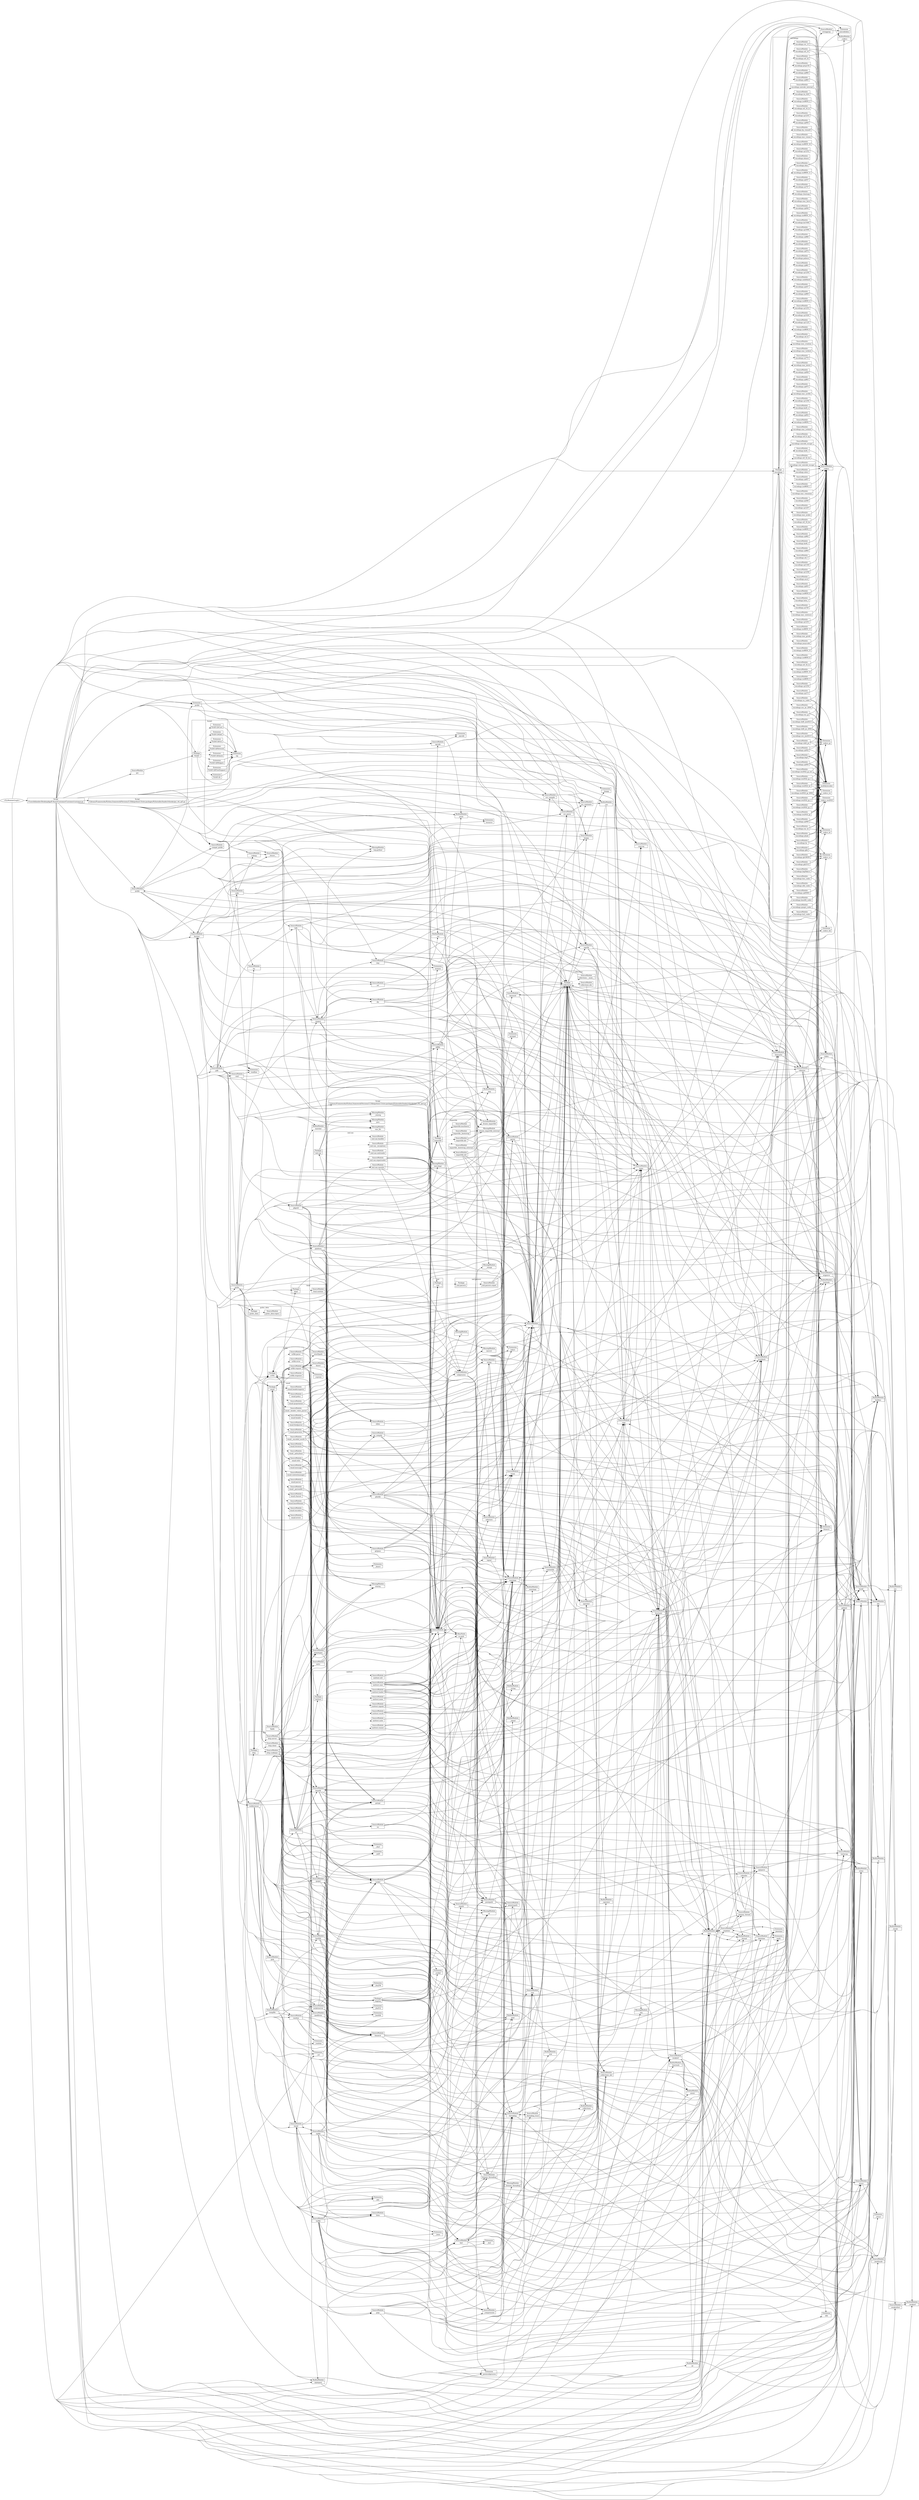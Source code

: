 digraph G {
	concentrate="true";
	rankdir="LR";
	"<PyiModuleGraph>" [label="<PyiModuleGraph>"];
	"/Users/bilinedev/DesktopApp/E-Kasir/Customer/Customer/customer.py" [label="<f0> Script| <f1> /Users/bilinedev/DesktopApp/E-Kasir/Customer/Customer/customer.py",shape="record"];
	"/Library/Frameworks/Python.framework/Versions/3.5/lib/python3.5/site-packages/PyInstaller/loader/rthooks/pyi_rth_qml.py" [label="<f0> Script| <f1> /Library/Frameworks/Python.framework/Versions/3.5/lib/python3.5/site-packages/PyInstaller/loader/rthooks/pyi_rth_qml.py",shape="record"];
	"/Library/Frameworks/Python.framework/Versions/3.5/lib/python3.5/site-packages/PyInstaller/loader/rthooks/pyi_rth_qt5.py" [label="<f0> Script| <f1> /Library/Frameworks/Python.framework/Versions/3.5/lib/python3.5/site-packages/PyInstaller/loader/rthooks/pyi_rth_qt5.py",shape="record"];
	"_codecs" [label="<f0> BuiltinModule| <f1> _codecs",shape="record"];
	"resource" [label="<f0> Extension| <f1> resource",shape="record"];
	"_strptime" [label="<f0> SourceModule| <f1> _strptime",shape="record"];
	"_heapq" [label="<f0> Extension| <f1> _heapq",shape="record"];
	"stringprep" [label="<f0> SourceModule| <f1> stringprep",shape="record"];
	"unicodedata" [label="<f0> Extension| <f1> unicodedata",shape="record"];
	"_codecs_hk" [label="<f0> Extension| <f1> _codecs_hk",shape="record"];
	"_codecs_tw" [label="<f0> Extension| <f1> _codecs_tw",shape="record"];
	"_codecs_kr" [label="<f0> Extension| <f1> _codecs_kr",shape="record"];
	"_codecs_jp" [label="<f0> Extension| <f1> _codecs_jp",shape="record"];
	"_codecs_cn" [label="<f0> Extension| <f1> _codecs_cn",shape="record"];
	"_codecs_iso2022" [label="<f0> Extension| <f1> _codecs_iso2022",shape="record"];
	"_multibytecodec" [label="<f0> Extension| <f1> _multibytecodec",shape="record"];
	"_compat_pickle" [label="<f0> SourceModule| <f1> _compat_pickle",shape="record"];
	"'org.python'" [label="<f0> MissingModule| <f1> 'org.python'",shape="record"];
	"pickle" [label="<f0> SourceModule| <f1> pickle",shape="record"];
	"__future__" [label="<f0> SourceModule| <f1> __future__",shape="record"];
	"argparse" [label="<f0> SourceModule| <f1> argparse",shape="record"];
	"difflib" [label="<f0> SourceModule| <f1> difflib",shape="record"];
	"_ast" [label="<f0> BuiltinModule| <f1> _ast",shape="record"];
	"ast" [label="<f0> SourceModule| <f1> ast",shape="record"];
	"imp" [label="<f0> SourceModule| <f1> imp",shape="record"];
	"inspect" [label="<f0> SourceModule| <f1> inspect",shape="record"];
	"genericpath" [label="<f0> SourceModule| <f1> genericpath",shape="record"];
	"ntpath" [label="<f0> SourceModule| <f1> ntpath",shape="record"];
	"ce" [label="<f0> MissingModule| <f1> ce",shape="record"];
	"cmd" [label="<f0> SourceModule| <f1> cmd",shape="record"];
	"bdb" [label="<f0> SourceModule| <f1> bdb",shape="record"];
	"_opcode" [label="<f0> Extension| <f1> _opcode",shape="record"];
	"opcode" [label="<f0> SourceModule| <f1> opcode",shape="record"];
	"dis" [label="<f0> SourceModule| <f1> dis",shape="record"];
	"codeop" [label="<f0> SourceModule| <f1> codeop",shape="record"];
	"code" [label="<f0> SourceModule| <f1> code",shape="record"];
	"glob" [label="<f0> SourceModule| <f1> glob",shape="record"];
	"readline" [label="<f0> Extension| <f1> readline",shape="record"];
	"shlex" [label="<f0> SourceModule| <f1> shlex",shape="record"];
	"importlib._bootstrap" [label="<f0> SourceModule| <f1> importlib._bootstrap",shape="record"];
	"importlib._bootstrap_external" [label="<f0> SourceModule| <f1> importlib._bootstrap_external",shape="record"];
	"importlib.machinery" [label="<f0> SourceModule| <f1> importlib.machinery",shape="record"];
	"importlib.util" [label="<f0> SourceModule| <f1> importlib.util",shape="record"];
	"_imp" [label="<f0> BuiltinModule| <f1> _imp",shape="record"];
	"_frozen_importlib" [label="<f0> ExcludedModule| <f1> _frozen_importlib",shape="record"];
	"_frozen_importlib_external" [label="<f0> MissingModule| <f1> _frozen_importlib_external",shape="record"];
	"importlib.abc" [label="<f0> SourceModule| <f1> importlib.abc",shape="record"];
	"importlib" [label="<f0> Package| <f1> importlib",shape="record"];
	"marshal" [label="<f0> BuiltinModule| <f1> marshal",shape="record"];
	"pkgutil" [label="<f0> SourceModule| <f1> pkgutil",shape="record"];
	"_winreg" [label="<f0> MissingModule| <f1> _winreg",shape="record"];
	"pyexpat" [label="<f0> Extension| <f1> pyexpat",shape="record"];
	"xml" [label="<f0> Package| <f1> xml",shape="record"];
	"xml.sax.expatreader" [label="<f0> SourceModule| <f1> xml.sax.expatreader",shape="record"];
	"xml.sax.saxutils" [label="<f0> SourceModule| <f1> xml.sax.saxutils",shape="record"];
	"urllib.request" [label="<f0> SourceModule| <f1> urllib.request",shape="record"];
	"_scproxy" [label="<f0> Extension| <f1> _scproxy",shape="record"];
	"getpass" [label="<f0> SourceModule| <f1> getpass",shape="record"];
	"nturl2path" [label="<f0> SourceModule| <f1> nturl2path",shape="record"];
	"ftplib" [label="<f0> SourceModule| <f1> ftplib",shape="record"];
	"netrc" [label="<f0> SourceModule| <f1> netrc",shape="record"];
	"http.cookiejar" [label="<f0> SourceModule| <f1> http.cookiejar",shape="record"];
	"urllib.response" [label="<f0> SourceModule| <f1> urllib.response",shape="record"];
	"urllib.error" [label="<f0> SourceModule| <f1> urllib.error",shape="record"];
	"bisect" [label="<f0> SourceModule| <f1> bisect",shape="record"];
	"_bisect" [label="<f0> Extension| <f1> _bisect",shape="record"];
	"xml.sax" [label="<f0> Package| <f1> xml.sax",shape="record"];
	"xml.sax.handler" [label="<f0> SourceModule| <f1> xml.sax.handler",shape="record"];
	"xml.sax._exceptions" [label="<f0> SourceModule| <f1> xml.sax._exceptions",shape="record"];
	"xml.sax.xmlreader" [label="<f0> SourceModule| <f1> xml.sax.xmlreader",shape="record"];
	"xml.parsers" [label="<f0> Package| <f1> xml.parsers",shape="record"];
	"xml.parsers.expat" [label="<f0> SourceModule| <f1> xml.parsers.expat",shape="record"];
	"plistlib" [label="<f0> SourceModule| <f1> plistlib",shape="record"];
	"java" [label="<f0> MissingModule| <f1> java",shape="record"];
	"'java.lang'" [label="<f0> MissingModule| <f1> 'java.lang'",shape="record"];
	"vms_lib" [label="<f0> MissingModule| <f1> vms_lib",shape="record"];
	"platform" [label="<f0> SourceModule| <f1> platform",shape="record"];
	"token" [label="<f0> SourceModule| <f1> token",shape="record"];
	"tokenize" [label="<f0> SourceModule| <f1> tokenize",shape="record"];
	"urllib.parse" [label="<f0> SourceModule| <f1> urllib.parse",shape="record"];
	"tempfile" [label="<f0> SourceModule| <f1> tempfile",shape="record"];
	"msvcrt" [label="<f0> MissingModule| <f1> msvcrt",shape="record"];
	"_winapi" [label="<f0> MissingModule| <f1> _winapi",shape="record"];
	"subprocess" [label="<f0> SourceModule| <f1> subprocess",shape="record"];
	"termios" [label="<f0> Extension| <f1> termios",shape="record"];
	"tty" [label="<f0> SourceModule| <f1> tty",shape="record"];
	"pydoc_data" [label="<f0> Package| <f1> pydoc_data",shape="record"];
	"pydoc_data.topics" [label="<f0> SourceModule| <f1> pydoc_data.topics",shape="record"];
	"textwrap" [label="<f0> SourceModule| <f1> textwrap",shape="record"];
	"html.entities" [label="<f0> SourceModule| <f1> html.entities",shape="record"];
	"html" [label="<f0> Package| <f1> html",shape="record"];
	"ipaddress" [label="<f0> SourceModule| <f1> ipaddress",shape="record"];
	"ssl" [label="<f0> SourceModule| <f1> ssl",shape="record"];
	"http.client" [label="<f0> SourceModule| <f1> http.client",shape="record"];
	"winreg" [label="<f0> MissingModule| <f1> winreg",shape="record"];
	"mimetypes" [label="<f0> SourceModule| <f1> mimetypes",shape="record"];
	"socketserver" [label="<f0> SourceModule| <f1> socketserver",shape="record"];
	"http" [label="<f0> Package| <f1> http",shape="record"];
	"http.server" [label="<f0> SourceModule| <f1> http.server",shape="record"];
	"uu" [label="<f0> SourceModule| <f1> uu",shape="record"];
	"quopri" [label="<f0> SourceModule| <f1> quopri",shape="record"];
	"email.feedparser" [label="<f0> SourceModule| <f1> email.feedparser",shape="record"];
	"email.parser" [label="<f0> SourceModule| <f1> email.parser",shape="record"];
	"email" [label="<f0> Package| <f1> email",shape="record"];
	"optparse" [label="<f0> SourceModule| <f1> optparse",shape="record"];
	"calendar" [label="<f0> SourceModule| <f1> calendar",shape="record"];
	"email._parseaddr" [label="<f0> SourceModule| <f1> email._parseaddr",shape="record"];
	"email.utils" [label="<f0> SourceModule| <f1> email.utils",shape="record"];
	"email.errors" [label="<f0> SourceModule| <f1> email.errors",shape="record"];
	"email.header" [label="<f0> SourceModule| <f1> email.header",shape="record"];
	"email._policybase" [label="<f0> SourceModule| <f1> email._policybase",shape="record"];
	"email.base64mime" [label="<f0> SourceModule| <f1> email.base64mime",shape="record"];
	"email.encoders" [label="<f0> SourceModule| <f1> email.encoders",shape="record"];
	"email.charset" [label="<f0> SourceModule| <f1> email.charset",shape="record"];
	"base64" [label="<f0> SourceModule| <f1> base64",shape="record"];
	"email._encoded_words" [label="<f0> SourceModule| <f1> email._encoded_words",shape="record"];
	"_sha1" [label="<f0> Extension| <f1> _sha1",shape="record"];
	"_md5" [label="<f0> Extension| <f1> _md5",shape="record"];
	"_sha256" [label="<f0> Extension| <f1> _sha256",shape="record"];
	"_sha512" [label="<f0> Extension| <f1> _sha512",shape="record"];
	"_hashlib" [label="<f0> Extension| <f1> _hashlib",shape="record"];
	"hashlib" [label="<f0> SourceModule| <f1> hashlib",shape="record"];
	"_random" [label="<f0> Extension| <f1> _random",shape="record"];
	"random" [label="<f0> SourceModule| <f1> random",shape="record"];
	"email.generator" [label="<f0> SourceModule| <f1> email.generator",shape="record"];
	"email.iterators" [label="<f0> SourceModule| <f1> email.iterators",shape="record"];
	"urllib" [label="<f0> Package| <f1> urllib",shape="record"];
	"email._header_value_parser" [label="<f0> SourceModule| <f1> email._header_value_parser",shape="record"];
	"email.headerregistry" [label="<f0> SourceModule| <f1> email.headerregistry",shape="record"];
	"email.quoprimime" [label="<f0> SourceModule| <f1> email.quoprimime",shape="record"];
	"email.contentmanager" [label="<f0> SourceModule| <f1> email.contentmanager",shape="record"];
	"email.policy" [label="<f0> SourceModule| <f1> email.policy",shape="record"];
	"email.message" [label="<f0> SourceModule| <f1> email.message",shape="record"];
	"select" [label="<f0> Extension| <f1> select",shape="record"];
	"_stat" [label="<f0> BuiltinModule| <f1> _stat",shape="record"];
	"stat" [label="<f0> SourceModule| <f1> stat",shape="record"];
	"zlib" [label="<f0> Extension| <f1> zlib",shape="record"];
	"_bz2" [label="<f0> Extension| <f1> _bz2",shape="record"];
	"bz2" [label="<f0> SourceModule| <f1> bz2",shape="record"];
	"_lzma" [label="<f0> Extension| <f1> _lzma",shape="record"];
	"lzma" [label="<f0> SourceModule| <f1> lzma",shape="record"];
	"grp" [label="<f0> Extension| <f1> grp",shape="record"];
	"_compression" [label="<f0> SourceModule| <f1> _compression",shape="record"];
	"gzip" [label="<f0> SourceModule| <f1> gzip",shape="record"];
	"tarfile" [label="<f0> SourceModule| <f1> tarfile",shape="record"];
	"binascii" [label="<f0> Extension| <f1> binascii",shape="record"];
	"_dummy_threading" [label="<f0> MissingModule| <f1> _dummy_threading",shape="record"];
	"dummy_threading" [label="<f0> SourceModule| <f1> dummy_threading",shape="record"];
	"py_compile" [label="<f0> SourceModule| <f1> py_compile",shape="record"];
	"zipfile" [label="<f0> SourceModule| <f1> zipfile",shape="record"];
	"nt" [label="<f0> MissingModule| <f1> nt",shape="record"];
	"shutil" [label="<f0> SourceModule| <f1> shutil",shape="record"];
	"pwd" [label="<f0> BuiltinModule| <f1> pwd",shape="record"];
	"_socket" [label="<f0> Extension| <f1> _socket",shape="record"];
	"math" [label="<f0> Extension| <f1> math",shape="record"];
	"selectors" [label="<f0> SourceModule| <f1> selectors",shape="record"];
	"socket" [label="<f0> SourceModule| <f1> socket",shape="record"];
	"webbrowser" [label="<f0> SourceModule| <f1> webbrowser",shape="record"];
	"pydoc" [label="<f0> SourceModule| <f1> pydoc",shape="record"];
	"_struct" [label="<f0> Extension| <f1> _struct",shape="record"];
	"struct" [label="<f0> SourceModule| <f1> struct",shape="record"];
	"errno" [label="<f0> BuiltinModule| <f1> errno",shape="record"];
	"gettext" [label="<f0> SourceModule| <f1> gettext",shape="record"];
	"getopt" [label="<f0> SourceModule| <f1> getopt",shape="record"];
	"pdb" [label="<f0> SourceModule| <f1> pdb",shape="record"];
	"unittest.util" [label="<f0> SourceModule| <f1> unittest.util",shape="record"];
	"unittest.result" [label="<f0> SourceModule| <f1> unittest.result",shape="record"];
	"_string" [label="<f0> BuiltinModule| <f1> _string",shape="record"];
	"string" [label="<f0> SourceModule| <f1> string",shape="record"];
	"_threading_local" [label="<f0> SourceModule| <f1> _threading_local",shape="record"];
	"threading" [label="<f0> SourceModule| <f1> threading",shape="record"];
	"logging" [label="<f0> Package| <f1> logging",shape="record"];
	"pprint" [label="<f0> SourceModule| <f1> pprint",shape="record"];
	"contextlib" [label="<f0> SourceModule| <f1> contextlib",shape="record"];
	"unittest.case" [label="<f0> SourceModule| <f1> unittest.case",shape="record"];
	"unittest.suite" [label="<f0> SourceModule| <f1> unittest.suite",shape="record"];
	"fnmatch" [label="<f0> SourceModule| <f1> fnmatch",shape="record"];
	"unittest.loader" [label="<f0> SourceModule| <f1> unittest.loader",shape="record"];
	"unittest.runner" [label="<f0> SourceModule| <f1> unittest.runner",shape="record"];
	"unittest.main" [label="<f0> SourceModule| <f1> unittest.main",shape="record"];
	"_signal" [label="<f0> BuiltinModule| <f1> _signal",shape="record"];
	"enum" [label="<f0> SourceModule| <f1> enum",shape="record"];
	"signal" [label="<f0> SourceModule| <f1> signal",shape="record"];
	"unittest.signals" [label="<f0> SourceModule| <f1> unittest.signals",shape="record"];
	"os.path" [label="<f0> AliasNode| <f1> os.path",shape="record"];
	"unittest" [label="<f0> Package| <f1> unittest",shape="record"];
	"doctest" [label="<f0> SourceModule| <f1> doctest",shape="record"];
	"_collections" [label="<f0> BuiltinModule| <f1> _collections",shape="record"];
	"_warnings" [label="<f0> BuiltinModule| <f1> _warnings",shape="record"];
	"warnings" [label="<f0> SourceModule| <f1> warnings",shape="record"];
	"_functools" [label="<f0> BuiltinModule| <f1> _functools",shape="record"];
	"_thread" [label="<f0> BuiltinModule| <f1> _thread",shape="record"];
	"_dummy_thread" [label="<f0> SourceModule| <f1> _dummy_thread",shape="record"];
	"_io" [label="<f0> BuiltinModule| <f1> _io",shape="record"];
	"_locale" [label="<f0> BuiltinModule| <f1> _locale",shape="record"];
	"_weakref" [label="<f0> BuiltinModule| <f1> _weakref",shape="record"];
	"itertools" [label="<f0> BuiltinModule| <f1> itertools",shape="record"];
	"org" [label="<f0> MissingModule| <f1> org",shape="record"];
	"copy" [label="<f0> SourceModule| <f1> copy",shape="record"];
	"atexit" [label="<f0> BuiltinModule| <f1> atexit",shape="record"];
	"builtins" [label="<f0> BuiltinModule| <f1> builtins",shape="record"];
	"_operator" [label="<f0> BuiltinModule| <f1> _operator",shape="record"];
	"qrc" [label="<f0> SourceModule| <f1> qrc",shape="record"];
	"PyQt5" [label="<f0> Package| <f1> PyQt5",shape="record"];
	"PyQt5.Qt" [label="<f0> Extension| <f1> PyQt5.Qt",shape="record"];
	"PyQt5.QtPrintSupport" [label="<f0> Extension| <f1> PyQt5.QtPrintSupport",shape="record"];
	"PyQt5.QtWidgets" [label="<f0> Extension| <f1> PyQt5.QtWidgets",shape="record"];
	"sip" [label="<f0> Extension| <f1> sip",shape="record"];
	"PyQt5.QtQuick" [label="<f0> Extension| <f1> PyQt5.QtQuick",shape="record"];
	"PyQt5.QtNetwork" [label="<f0> Extension| <f1> PyQt5.QtNetwork",shape="record"];
	"PyQt5.QtGui" [label="<f0> Extension| <f1> PyQt5.QtGui",shape="record"];
	"PyQt5.QtQml" [label="<f0> Extension| <f1> PyQt5.QtQml",shape="record"];
	"PyQt5.QtCore" [label="<f0> Extension| <f1> PyQt5.QtCore",shape="record"];
	"os" [label="<f0> SourceModule| <f1> os",shape="record"];
	"sys" [label="<f0> BuiltinModule| <f1> sys",shape="record"];
	"types" [label="<f0> SourceModule| <f1> types",shape="record"];
	"operator" [label="<f0> SourceModule| <f1> operator",shape="record"];
	"weakref" [label="<f0> SourceModule| <f1> weakref",shape="record"];
	"_bootlocale" [label="<f0> SourceModule| <f1> _bootlocale",shape="record"];
	"io" [label="<f0> SourceModule| <f1> io",shape="record"];
	"reprlib" [label="<f0> SourceModule| <f1> reprlib",shape="record"];
	"functools" [label="<f0> SourceModule| <f1> functools",shape="record"];
	"collections.abc" [label="<f0> SourceModule| <f1> collections.abc",shape="record"];
	"collections" [label="<f0> Package| <f1> collections",shape="record"];
	"collections.__main__" [label="<f0> SourceModule| <f1> collections.__main__",shape="record"];
	"_pickle" [label="<f0> Extension| <f1> _pickle",shape="record"];
	"copyreg" [label="<f0> SourceModule| <f1> copyreg",shape="record"];
	"encodings.iso8859_4" [label="<f0> SourceModule| <f1> encodings.iso8859_4",shape="record"];
	"encodings.quopri_codec" [label="<f0> SourceModule| <f1> encodings.quopri_codec",shape="record"];
	"encodings.cp869" [label="<f0> SourceModule| <f1> encodings.cp869",shape="record"];
	"encodings.zlib_codec" [label="<f0> SourceModule| <f1> encodings.zlib_codec",shape="record"];
	"encodings.cp437" [label="<f0> SourceModule| <f1> encodings.cp437",shape="record"];
	"encodings.undefined" [label="<f0> SourceModule| <f1> encodings.undefined",shape="record"];
	"encodings.cp1250" [label="<f0> SourceModule| <f1> encodings.cp1250",shape="record"];
	"encodings.iso2022_jp_ext" [label="<f0> SourceModule| <f1> encodings.iso2022_jp_ext",shape="record"];
	"encodings.cp861" [label="<f0> SourceModule| <f1> encodings.cp861",shape="record"];
	"encodings.gb18030" [label="<f0> SourceModule| <f1> encodings.gb18030",shape="record"];
	"encodings.palmos" [label="<f0> SourceModule| <f1> encodings.palmos",shape="record"];
	"encodings.euc_jis_2004" [label="<f0> SourceModule| <f1> encodings.euc_jis_2004",shape="record"];
	"encodings.cp932" [label="<f0> SourceModule| <f1> encodings.cp932",shape="record"];
	"encodings.cp874" [label="<f0> SourceModule| <f1> encodings.cp874",shape="record"];
	"encodings.cp424" [label="<f0> SourceModule| <f1> encodings.cp424",shape="record"];
	"encodings.cp866" [label="<f0> SourceModule| <f1> encodings.cp866",shape="record"];
	"encodings.cp1006" [label="<f0> SourceModule| <f1> encodings.cp1006",shape="record"];
	"encodings.kz1048" [label="<f0> SourceModule| <f1> encodings.kz1048",shape="record"];
	"encodings.iso8859_14" [label="<f0> SourceModule| <f1> encodings.iso8859_14",shape="record"];
	"encodings.cp856" [label="<f0> SourceModule| <f1> encodings.cp856",shape="record"];
	"encodings.mac_farsi" [label="<f0> SourceModule| <f1> encodings.mac_farsi",shape="record"];
	"encodings.charmap" [label="<f0> SourceModule| <f1> encodings.charmap",shape="record"];
	"encodings.cp737" [label="<f0> SourceModule| <f1> encodings.cp737",shape="record"];
	"encodings.cp037" [label="<f0> SourceModule| <f1> encodings.cp037",shape="record"];
	"encodings.cp65001" [label="<f0> SourceModule| <f1> encodings.cp65001",shape="record"];
	"encodings.iso8859_11" [label="<f0> SourceModule| <f1> encodings.iso8859_11",shape="record"];
	"encodings.cp1252" [label="<f0> SourceModule| <f1> encodings.cp1252",shape="record"];
	"encodings.shift_jisx0213" [label="<f0> SourceModule| <f1> encodings.shift_jisx0213",shape="record"];
	"encodings.cp949" [label="<f0> SourceModule| <f1> encodings.cp949",shape="record"];
	"encodings.iso8859_16" [label="<f0> SourceModule| <f1> encodings.iso8859_16",shape="record"];
	"encodings.mac_roman" [label="<f0> SourceModule| <f1> encodings.mac_roman",shape="record"];
	"encodings.hp_roman8" [label="<f0> SourceModule| <f1> encodings.hp_roman8",shape="record"];
	"encodings.cp850" [label="<f0> SourceModule| <f1> encodings.cp850",shape="record"];
	"encodings.shift_jis" [label="<f0> SourceModule| <f1> encodings.shift_jis",shape="record"];
	"encodings.shift_jis_2004" [label="<f0> SourceModule| <f1> encodings.shift_jis_2004",shape="record"];
	"encodings.cp1255" [label="<f0> SourceModule| <f1> encodings.cp1255",shape="record"];
	"encodings.base64_codec" [label="<f0> SourceModule| <f1> encodings.base64_codec",shape="record"];
	"encodings.rot_13" [label="<f0> SourceModule| <f1> encodings.rot_13",shape="record"];
	"encodings.euc_jp" [label="<f0> SourceModule| <f1> encodings.euc_jp",shape="record"];
	"encodings.utf_16_le" [label="<f0> SourceModule| <f1> encodings.utf_16_le",shape="record"];
	"encodings.iso8859_2" [label="<f0> SourceModule| <f1> encodings.iso8859_2",shape="record"];
	"encodings.iso2022_jp" [label="<f0> SourceModule| <f1> encodings.iso2022_jp",shape="record"];
	"encodings.iso2022_jp_2" [label="<f0> SourceModule| <f1> encodings.iso2022_jp_2",shape="record"];
	"encodings.tis_620" [label="<f0> SourceModule| <f1> encodings.tis_620",shape="record"];
	"encodings.unicode_internal" [label="<f0> SourceModule| <f1> encodings.unicode_internal",shape="record"];
	"encodings.cp865" [label="<f0> SourceModule| <f1> encodings.cp865",shape="record"];
	"encodings.cp860" [label="<f0> SourceModule| <f1> encodings.cp860",shape="record"];
	"encodings.ptcp154" [label="<f0> SourceModule| <f1> encodings.ptcp154",shape="record"];
	"encodings.cp273" [label="<f0> SourceModule| <f1> encodings.cp273",shape="record"];
	"encodings.cp1254" [label="<f0> SourceModule| <f1> encodings.cp1254",shape="record"];
	"encodings.iso8859_5" [label="<f0> SourceModule| <f1> encodings.iso8859_5",shape="record"];
	"encodings.iso8859_10" [label="<f0> SourceModule| <f1> encodings.iso8859_10",shape="record"];
	"encodings.utf_32_le" [label="<f0> SourceModule| <f1> encodings.utf_32_le",shape="record"];
	"encodings.bz2_codec" [label="<f0> SourceModule| <f1> encodings.bz2_codec",shape="record"];
	"encodings.iso8859_8" [label="<f0> SourceModule| <f1> encodings.iso8859_8",shape="record"];
	"encodings.iso8859_15" [label="<f0> SourceModule| <f1> encodings.iso8859_15",shape="record"];
	"encodings.punycode" [label="<f0> SourceModule| <f1> encodings.punycode",shape="record"];
	"encodings.mac_greek" [label="<f0> SourceModule| <f1> encodings.mac_greek",shape="record"];
	"encodings.iso2022_jp_2004" [label="<f0> SourceModule| <f1> encodings.iso2022_jp_2004",shape="record"];
	"encodings.utf_16" [label="<f0> SourceModule| <f1> encodings.utf_16",shape="record"];
	"encodings.euc_kr" [label="<f0> SourceModule| <f1> encodings.euc_kr",shape="record"];
	"encodings.iso8859_13" [label="<f0> SourceModule| <f1> encodings.iso8859_13",shape="record"];
	"encodings.cp1251" [label="<f0> SourceModule| <f1> encodings.cp1251",shape="record"];
	"encodings.mac_centeuro" [label="<f0> SourceModule| <f1> encodings.mac_centeuro",shape="record"];
	"encodings.cp720" [label="<f0> SourceModule| <f1> encodings.cp720",shape="record"];
	"encodings.latin_1" [label="<f0> SourceModule| <f1> encodings.latin_1",shape="record"];
	"encodings.uu_codec" [label="<f0> SourceModule| <f1> encodings.uu_codec",shape="record"];
	"encodings.iso8859_6" [label="<f0> SourceModule| <f1> encodings.iso8859_6",shape="record"];
	"encodings.cp855" [label="<f0> SourceModule| <f1> encodings.cp855",shape="record"];
	"encodings.ascii" [label="<f0> SourceModule| <f1> encodings.ascii",shape="record"];
	"encodings.cp1258" [label="<f0> SourceModule| <f1> encodings.cp1258",shape="record"];
	"encodings.euc_jisx0213" [label="<f0> SourceModule| <f1> encodings.euc_jisx0213",shape="record"];
	"encodings.gbk" [label="<f0> SourceModule| <f1> encodings.gbk",shape="record"];
	"encodings" [label="<f0> Package| <f1> encodings",shape="record"];
	"encodings.cp1140" [label="<f0> SourceModule| <f1> encodings.cp1140",shape="record"];
	"encodings.utf_7" [label="<f0> SourceModule| <f1> encodings.utf_7",shape="record"];
	"encodings.hz" [label="<f0> SourceModule| <f1> encodings.hz",shape="record"];
	"encodings.cp864" [label="<f0> SourceModule| <f1> encodings.cp864",shape="record"];
	"encodings.koi8_t" [label="<f0> SourceModule| <f1> encodings.koi8_t",shape="record"];
	"encodings.cp862" [label="<f0> SourceModule| <f1> encodings.cp862",shape="record"];
	"encodings.big5" [label="<f0> SourceModule| <f1> encodings.big5",shape="record"];
	"encodings.iso8859_3" [label="<f0> SourceModule| <f1> encodings.iso8859_3",shape="record"];
	"encodings.utf_16_be" [label="<f0> SourceModule| <f1> encodings.utf_16_be",shape="record"];
	"encodings.mac_arabic" [label="<f0> SourceModule| <f1> encodings.mac_arabic",shape="record"];
	"encodings.cp1257" [label="<f0> SourceModule| <f1> encodings.cp1257",shape="record"];
	"encodings.cp500" [label="<f0> SourceModule| <f1> encodings.cp500",shape="record"];
	"encodings.gb2312" [label="<f0> SourceModule| <f1> encodings.gb2312",shape="record"];
	"encodings.mac_romanian" [label="<f0> SourceModule| <f1> encodings.mac_romanian",shape="record"];
	"encodings.iso8859_1" [label="<f0> SourceModule| <f1> encodings.iso8859_1",shape="record"];
	"encodings.cp857" [label="<f0> SourceModule| <f1> encodings.cp857",shape="record"];
	"encodings.mbcs" [label="<f0> SourceModule| <f1> encodings.mbcs",shape="record"];
	"encodings.raw_unicode_escape" [label="<f0> SourceModule| <f1> encodings.raw_unicode_escape",shape="record"];
	"encodings.utf_32_be" [label="<f0> SourceModule| <f1> encodings.utf_32_be",shape="record"];
	"encodings.koi8_r" [label="<f0> SourceModule| <f1> encodings.koi8_r",shape="record"];
	"encodings.unicode_escape" [label="<f0> SourceModule| <f1> encodings.unicode_escape",shape="record"];
	"encodings.iso2022_kr" [label="<f0> SourceModule| <f1> encodings.iso2022_kr",shape="record"];
	"encodings.utf_8_sig" [label="<f0> SourceModule| <f1> encodings.utf_8_sig",shape="record"];
	"encodings.mac_iceland" [label="<f0> SourceModule| <f1> encodings.mac_iceland",shape="record"];
	"encodings.iso8859_7" [label="<f0> SourceModule| <f1> encodings.iso8859_7",shape="record"];
	"encodings.iso2022_jp_1" [label="<f0> SourceModule| <f1> encodings.iso2022_jp_1",shape="record"];
	"encodings.cp852" [label="<f0> SourceModule| <f1> encodings.cp852",shape="record"];
	"encodings.utf_32" [label="<f0> SourceModule| <f1> encodings.utf_32",shape="record"];
	"encodings.koi8_u" [label="<f0> SourceModule| <f1> encodings.koi8_u",shape="record"];
	"encodings.cp1256" [label="<f0> SourceModule| <f1> encodings.cp1256",shape="record"];
	"encodings.big5hkscs" [label="<f0> SourceModule| <f1> encodings.big5hkscs",shape="record"];
	"encodings.mac_cyrillic" [label="<f0> SourceModule| <f1> encodings.mac_cyrillic",shape="record"];
	"encodings.johab" [label="<f0> SourceModule| <f1> encodings.johab",shape="record"];
	"encodings.iso2022_jp_3" [label="<f0> SourceModule| <f1> encodings.iso2022_jp_3",shape="record"];
	"encodings.aliases" [label="<f0> SourceModule| <f1> encodings.aliases",shape="record"];
	"encodings.hex_codec" [label="<f0> SourceModule| <f1> encodings.hex_codec",shape="record"];
	"encodings.cp875" [label="<f0> SourceModule| <f1> encodings.cp875",shape="record"];
	"encodings.cp863" [label="<f0> SourceModule| <f1> encodings.cp863",shape="record"];
	"encodings.cp858" [label="<f0> SourceModule| <f1> encodings.cp858",shape="record"];
	"encodings.mac_latin2" [label="<f0> SourceModule| <f1> encodings.mac_latin2",shape="record"];
	"encodings.cp775" [label="<f0> SourceModule| <f1> encodings.cp775",shape="record"];
	"encodings.mac_turkish" [label="<f0> SourceModule| <f1> encodings.mac_turkish",shape="record"];
	"encodings.mac_croatian" [label="<f0> SourceModule| <f1> encodings.mac_croatian",shape="record"];
	"encodings.utf_8" [label="<f0> SourceModule| <f1> encodings.utf_8",shape="record"];
	"encodings.iso8859_9" [label="<f0> SourceModule| <f1> encodings.iso8859_9",shape="record"];
	"encodings.cp1125" [label="<f0> SourceModule| <f1> encodings.cp1125",shape="record"];
	"encodings.cp1026" [label="<f0> SourceModule| <f1> encodings.cp1026",shape="record"];
	"encodings.cp1253" [label="<f0> SourceModule| <f1> encodings.cp1253",shape="record"];
	"encodings.idna" [label="<f0> SourceModule| <f1> encodings.idna",shape="record"];
	"encodings.cp950" [label="<f0> SourceModule| <f1> encodings.cp950",shape="record"];
	"re" [label="<f0> SourceModule| <f1> re",shape="record"];
	"_collections_abc" [label="<f0> SourceModule| <f1> _collections_abc",shape="record"];
	"locale" [label="<f0> SourceModule| <f1> locale",shape="record"];
	"keyword" [label="<f0> SourceModule| <f1> keyword",shape="record"];
	"_weakrefset" [label="<f0> SourceModule| <f1> _weakrefset",shape="record"];
	"sre_compile" [label="<f0> SourceModule| <f1> sre_compile",shape="record"];
	"abc" [label="<f0> SourceModule| <f1> abc",shape="record"];
	"sre_constants" [label="<f0> SourceModule| <f1> sre_constants",shape="record"];
	"sre_parse" [label="<f0> SourceModule| <f1> sre_parse",shape="record"];
	"linecache" [label="<f0> SourceModule| <f1> linecache",shape="record"];
	"heapq" [label="<f0> SourceModule| <f1> heapq",shape="record"];
	"traceback" [label="<f0> SourceModule| <f1> traceback",shape="record"];
	"_ssl" [label="<f0> Extension| <f1> _ssl",shape="record"];
	"zipimport" [label="<f0> BuiltinModule| <f1> zipimport",shape="record"];
	"datetime" [label="<f0> SourceModule| <f1> datetime",shape="record"];
	"_datetime" [label="<f0> Extension| <f1> _datetime",shape="record"];
	"_posixsubprocess" [label="<f0> Extension| <f1> _posixsubprocess",shape="record"];
	"posixpath" [label="<f0> SourceModule| <f1> posixpath",shape="record"];
	"posix" [label="<f0> BuiltinModule| <f1> posix",shape="record"];
	"_sre" [label="<f0> BuiltinModule| <f1> _sre",shape="record"];
	"codecs" [label="<f0> SourceModule| <f1> codecs",shape="record"];
	"time" [label="<f0> BuiltinModule| <f1> time",shape="record"];
	"gc" [label="<f0> BuiltinModule| <f1> gc",shape="record"];
	subgraph "cluster_xml.sax" {
		label="xml.sax";
		"xml.sax" -> "xml.sax.handler" [style="dotted"];
		"xml.sax" -> "xml.sax.xmlreader" [style="dotted"];
		"xml.sax" -> "xml.sax.saxutils" [style="dotted"];
		"xml.sax" -> "xml.sax._exceptions" [style="dotted"];
		"xml.sax" -> "xml.sax.expatreader" [style="dotted"];
	}
	subgraph "cluster_http" {
		label="http";
		"http" -> "http.server" [style="dotted"];
		"http" -> "http.client" [style="dotted"];
		"http" -> "http.cookiejar" [style="dotted"];
	}
	subgraph "cluster_encodings" {
		label="encodings";
		"encodings" -> "encodings.aliases" [style="dotted"];
		"encodings" -> "encodings.cp950" [style="dotted"];
		"encodings" -> "encodings.idna" [style="dotted"];
		"encodings" -> "encodings.cp1253" [style="dotted"];
		"encodings" -> "encodings.cp1026" [style="dotted"];
		"encodings" -> "encodings.cp1125" [style="dotted"];
		"encodings" -> "encodings.iso8859_9" [style="dotted"];
		"encodings" -> "encodings.utf_8" [style="dotted"];
		"encodings" -> "encodings.mac_croatian" [style="dotted"];
		"encodings" -> "encodings.mac_turkish" [style="dotted"];
		"encodings" -> "encodings.cp775" [style="dotted"];
		"encodings" -> "encodings.mac_latin2" [style="dotted"];
		"encodings" -> "encodings.cp858" [style="dotted"];
		"encodings" -> "encodings.cp863" [style="dotted"];
		"encodings" -> "encodings.cp875" [style="dotted"];
		"encodings" -> "encodings.hex_codec" [style="dotted"];
		"encodings" -> "encodings.iso2022_jp_3" [style="dotted"];
		"encodings" -> "encodings.johab" [style="dotted"];
		"encodings" -> "encodings.mac_cyrillic" [style="dotted"];
		"encodings" -> "encodings.big5hkscs" [style="dotted"];
		"encodings" -> "encodings.cp1256" [style="dotted"];
		"encodings" -> "encodings.koi8_u" [style="dotted"];
		"encodings" -> "encodings.utf_32" [style="dotted"];
		"encodings" -> "encodings.cp852" [style="dotted"];
		"encodings" -> "encodings.iso2022_jp_1" [style="dotted"];
		"encodings" -> "encodings.iso8859_7" [style="dotted"];
		"encodings" -> "encodings.mac_iceland" [style="dotted"];
		"encodings" -> "encodings.utf_8_sig" [style="dotted"];
		"encodings" -> "encodings.iso2022_kr" [style="dotted"];
		"encodings" -> "encodings.unicode_escape" [style="dotted"];
		"encodings" -> "encodings.koi8_r" [style="dotted"];
		"encodings" -> "encodings.utf_32_be" [style="dotted"];
		"encodings" -> "encodings.raw_unicode_escape" [style="dotted"];
		"encodings" -> "encodings.mbcs" [style="dotted"];
		"encodings" -> "encodings.cp857" [style="dotted"];
		"encodings" -> "encodings.iso8859_1" [style="dotted"];
		"encodings" -> "encodings.mac_romanian" [style="dotted"];
		"encodings" -> "encodings.gb2312" [style="dotted"];
		"encodings" -> "encodings.cp500" [style="dotted"];
		"encodings" -> "encodings.cp1257" [style="dotted"];
		"encodings" -> "encodings.mac_arabic" [style="dotted"];
		"encodings" -> "encodings.utf_16_be" [style="dotted"];
		"encodings" -> "encodings.iso8859_3" [style="dotted"];
		"encodings" -> "encodings.big5" [style="dotted"];
		"encodings" -> "encodings.cp862" [style="dotted"];
		"encodings" -> "encodings.koi8_t" [style="dotted"];
		"encodings" -> "encodings.cp864" [style="dotted"];
		"encodings" -> "encodings.hz" [style="dotted"];
		"encodings" -> "encodings.utf_7" [style="dotted"];
		"encodings" -> "encodings.cp1140" [style="dotted"];
		"encodings" -> "encodings.gbk" [style="dotted"];
		"encodings" -> "encodings.euc_jisx0213" [style="dotted"];
		"encodings" -> "encodings.cp1258" [style="dotted"];
		"encodings" -> "encodings.ascii" [style="dotted"];
		"encodings" -> "encodings.cp855" [style="dotted"];
		"encodings" -> "encodings.iso8859_6" [style="dotted"];
		"encodings" -> "encodings.uu_codec" [style="dotted"];
		"encodings" -> "encodings.latin_1" [style="dotted"];
		"encodings" -> "encodings.cp720" [style="dotted"];
		"encodings" -> "encodings.mac_centeuro" [style="dotted"];
		"encodings" -> "encodings.cp1251" [style="dotted"];
		"encodings" -> "encodings.iso8859_13" [style="dotted"];
		"encodings" -> "encodings.euc_kr" [style="dotted"];
		"encodings" -> "encodings.utf_16" [style="dotted"];
		"encodings" -> "encodings.iso2022_jp_2004" [style="dotted"];
		"encodings" -> "encodings.mac_greek" [style="dotted"];
		"encodings" -> "encodings.punycode" [style="dotted"];
		"encodings" -> "encodings.iso8859_15" [style="dotted"];
		"encodings" -> "encodings.iso8859_8" [style="dotted"];
		"encodings" -> "encodings.bz2_codec" [style="dotted"];
		"encodings" -> "encodings.utf_32_le" [style="dotted"];
		"encodings" -> "encodings.iso8859_10" [style="dotted"];
		"encodings" -> "encodings.iso8859_5" [style="dotted"];
		"encodings" -> "encodings.cp1254" [style="dotted"];
		"encodings" -> "encodings.cp273" [style="dotted"];
		"encodings" -> "encodings.ptcp154" [style="dotted"];
		"encodings" -> "encodings.cp860" [style="dotted"];
		"encodings" -> "encodings.cp865" [style="dotted"];
		"encodings" -> "encodings.unicode_internal" [style="dotted"];
		"encodings" -> "encodings.tis_620" [style="dotted"];
		"encodings" -> "encodings.iso2022_jp_2" [style="dotted"];
		"encodings" -> "encodings.iso2022_jp" [style="dotted"];
		"encodings" -> "encodings.iso8859_2" [style="dotted"];
		"encodings" -> "encodings.utf_16_le" [style="dotted"];
		"encodings" -> "encodings.euc_jp" [style="dotted"];
		"encodings" -> "encodings.rot_13" [style="dotted"];
		"encodings" -> "encodings.base64_codec" [style="dotted"];
		"encodings" -> "encodings.cp1255" [style="dotted"];
		"encodings" -> "encodings.shift_jis_2004" [style="dotted"];
		"encodings" -> "encodings.shift_jis" [style="dotted"];
		"encodings" -> "encodings.cp850" [style="dotted"];
		"encodings" -> "encodings.hp_roman8" [style="dotted"];
		"encodings" -> "encodings.mac_roman" [style="dotted"];
		"encodings" -> "encodings.iso8859_16" [style="dotted"];
		"encodings" -> "encodings.cp949" [style="dotted"];
		"encodings" -> "encodings.shift_jisx0213" [style="dotted"];
		"encodings" -> "encodings.cp1252" [style="dotted"];
		"encodings" -> "encodings.iso8859_11" [style="dotted"];
		"encodings" -> "encodings.cp65001" [style="dotted"];
		"encodings" -> "encodings.cp037" [style="dotted"];
		"encodings" -> "encodings.cp737" [style="dotted"];
		"encodings" -> "encodings.charmap" [style="dotted"];
		"encodings" -> "encodings.mac_farsi" [style="dotted"];
		"encodings" -> "encodings.cp856" [style="dotted"];
		"encodings" -> "encodings.iso8859_14" [style="dotted"];
		"encodings" -> "encodings.kz1048" [style="dotted"];
		"encodings" -> "encodings.cp1006" [style="dotted"];
		"encodings" -> "encodings.cp866" [style="dotted"];
		"encodings" -> "encodings.cp424" [style="dotted"];
		"encodings" -> "encodings.cp874" [style="dotted"];
		"encodings" -> "encodings.cp932" [style="dotted"];
		"encodings" -> "encodings.euc_jis_2004" [style="dotted"];
		"encodings" -> "encodings.palmos" [style="dotted"];
		"encodings" -> "encodings.gb18030" [style="dotted"];
		"encodings" -> "encodings.cp861" [style="dotted"];
		"encodings" -> "encodings.iso2022_jp_ext" [style="dotted"];
		"encodings" -> "encodings.cp1250" [style="dotted"];
		"encodings" -> "encodings.undefined" [style="dotted"];
		"encodings" -> "encodings.cp437" [style="dotted"];
		"encodings" -> "encodings.zlib_codec" [style="dotted"];
		"encodings" -> "encodings.cp869" [style="dotted"];
		"encodings" -> "encodings.quopri_codec" [style="dotted"];
		"encodings" -> "encodings.iso8859_4" [style="dotted"];
	}
	subgraph "cluster_urllib" {
		label="urllib";
		"urllib" -> "urllib.parse" [style="dotted"];
		"urllib" -> "urllib.request" [style="dotted"];
		"urllib" -> "urllib.error" [style="dotted"];
		"urllib" -> "urllib.response" [style="dotted"];
	}
	subgraph "cluster_logging" {
		label="logging";
	}
	subgraph "cluster_xml.parsers" {
		label="xml.parsers";
		"xml.parsers" -> "xml.parsers.expat" [style="dotted"];
	}
	subgraph "cluster_collections" {
		label="collections";
		"collections" -> "collections.__main__" [style="dotted"];
		"collections" -> "collections.abc" [style="dotted"];
	}
	subgraph "cluster_xml" {
		label="xml";
		"xml" -> "xml.sax" [style="dotted"];
		"xml" -> "xml.parsers" [style="dotted"];
	}
	subgraph "cluster_pydoc_data" {
		label="pydoc_data";
		"pydoc_data" -> "pydoc_data.topics" [style="dotted"];
	}
	subgraph "cluster_unittest" {
		label="unittest";
		"unittest" -> "unittest.util" [style="dotted"];
		"unittest" -> "unittest.result" [style="dotted"];
		"unittest" -> "unittest.case" [style="dotted"];
		"unittest" -> "unittest.suite" [style="dotted"];
		"unittest" -> "unittest.loader" [style="dotted"];
		"unittest" -> "unittest.runner" [style="dotted"];
		"unittest" -> "unittest.main" [style="dotted"];
		"unittest" -> "unittest.signals" [style="dotted"];
	}
	subgraph "cluster_importlib" {
		label="importlib";
		"importlib" -> "importlib._bootstrap" [style="dotted"];
		"importlib" -> "importlib._bootstrap_external" [style="dotted"];
		"importlib" -> "importlib.abc" [style="dotted"];
		"importlib" -> "importlib.util" [style="dotted"];
		"importlib" -> "importlib.machinery" [style="dotted"];
	}
	subgraph "cluster_html" {
		label="html";
		"html" -> "html.entities" [style="dotted"];
	}
	subgraph "cluster_PyQt5" {
		label="PyQt5";
		"PyQt5" -> "PyQt5.Qt" [style="dotted"];
		"PyQt5" -> "PyQt5.QtCore" [style="dotted"];
		"PyQt5" -> "PyQt5.QtQml" [style="dotted"];
		"PyQt5" -> "PyQt5.QtGui" [style="dotted"];
		"PyQt5" -> "PyQt5.QtQuick" [style="dotted"];
		"PyQt5" -> "PyQt5.QtWidgets" [style="dotted"];
		"PyQt5" -> "PyQt5.QtPrintSupport" [style="dotted"];
		"PyQt5" -> "PyQt5.QtNetwork" [style="dotted"];
	}
	subgraph "cluster_email" {
		label="email";
		"email" -> "email.errors" [style="dotted"];
		"email" -> "email.utils" [style="dotted"];
		"email" -> "email.header" [style="dotted"];
		"email" -> "email._header_value_parser" [style="dotted"];
		"email" -> "email.message" [style="dotted"];
		"email" -> "email.parser" [style="dotted"];
		"email" -> "email.policy" [style="dotted"];
		"email" -> "email.contentmanager" [style="dotted"];
		"email" -> "email.quoprimime" [style="dotted"];
		"email" -> "email.headerregistry" [style="dotted"];
		"email" -> "email.iterators" [style="dotted"];
		"email" -> "email.generator" [style="dotted"];
		"email" -> "email._encoded_words" [style="dotted"];
		"email" -> "email.charset" [style="dotted"];
		"email" -> "email.encoders" [style="dotted"];
		"email" -> "email.base64mime" [style="dotted"];
		"email" -> "email._policybase" [style="dotted"];
		"email" -> "email._parseaddr" [style="dotted"];
		"email" -> "email.feedparser" [style="dotted"];
	}
	"<PyiModuleGraph>" -> "gc" [];
	"<PyiModuleGraph>" -> "time" [];
	"<PyiModuleGraph>" -> "codecs" [];
	"<PyiModuleGraph>" -> "_sre" [];
	"<PyiModuleGraph>" -> "posix" [];
	"<PyiModuleGraph>" -> "posixpath" [];
	"<PyiModuleGraph>" -> "_posixsubprocess" [];
	"<PyiModuleGraph>" -> "_datetime" [];
	"<PyiModuleGraph>" -> "datetime" [];
	"<PyiModuleGraph>" -> "zipimport" [];
	"<PyiModuleGraph>" -> "_ssl" [];
	"<PyiModuleGraph>" -> "traceback" [];
	"<PyiModuleGraph>" -> "heapq" [];
	"<PyiModuleGraph>" -> "linecache" [];
	"<PyiModuleGraph>" -> "sre_parse" [];
	"<PyiModuleGraph>" -> "sre_constants" [];
	"<PyiModuleGraph>" -> "abc" [];
	"<PyiModuleGraph>" -> "sre_compile" [];
	"<PyiModuleGraph>" -> "_weakrefset" [];
	"<PyiModuleGraph>" -> "keyword" [];
	"<PyiModuleGraph>" -> "locale" [];
	"<PyiModuleGraph>" -> "_collections_abc" [];
	"<PyiModuleGraph>" -> "re" [];
	"<PyiModuleGraph>" -> "encodings" [];
	"<PyiModuleGraph>" -> "copyreg" [];
	"<PyiModuleGraph>" -> "_pickle" [];
	"<PyiModuleGraph>" -> "collections" [];
	"<PyiModuleGraph>" -> "functools" [];
	"<PyiModuleGraph>" -> "reprlib" [];
	"<PyiModuleGraph>" -> "io" [];
	"<PyiModuleGraph>" -> "_bootlocale" [];
	"<PyiModuleGraph>" -> "weakref" [];
	"<PyiModuleGraph>" -> "operator" [];
	"<PyiModuleGraph>" -> "types" [];
	"<PyiModuleGraph>" -> "/Users/bilinedev/DesktopApp/E-Kasir/Customer/Customer/customer.py" [];
	"/Users/bilinedev/DesktopApp/E-Kasir/Customer/Customer/customer.py" -> "sys" [];
	"/Users/bilinedev/DesktopApp/E-Kasir/Customer/Customer/customer.py" -> "os" [];
	"/Users/bilinedev/DesktopApp/E-Kasir/Customer/Customer/customer.py" -> "qrc" [];
	"/Users/bilinedev/DesktopApp/E-Kasir/Customer/Customer/customer.py" -> "types" [];
	"/Users/bilinedev/DesktopApp/E-Kasir/Customer/Customer/customer.py" -> "operator" [];
	"/Users/bilinedev/DesktopApp/E-Kasir/Customer/Customer/customer.py" -> "_operator" [];
	"/Users/bilinedev/DesktopApp/E-Kasir/Customer/Customer/customer.py" -> "builtins" [];
	"/Users/bilinedev/DesktopApp/E-Kasir/Customer/Customer/customer.py" -> "weakref" [];
	"/Users/bilinedev/DesktopApp/E-Kasir/Customer/Customer/customer.py" -> "atexit" [];
	"/Users/bilinedev/DesktopApp/E-Kasir/Customer/Customer/customer.py" -> "copy" [];
	"/Users/bilinedev/DesktopApp/E-Kasir/Customer/Customer/customer.py" -> "org" [];
	"/Users/bilinedev/DesktopApp/E-Kasir/Customer/Customer/customer.py" -> "itertools" [];
	"/Users/bilinedev/DesktopApp/E-Kasir/Customer/Customer/customer.py" -> "_weakref" [];
	"/Users/bilinedev/DesktopApp/E-Kasir/Customer/Customer/customer.py" -> "_bootlocale" [];
	"/Users/bilinedev/DesktopApp/E-Kasir/Customer/Customer/customer.py" -> "_locale" [];
	"/Users/bilinedev/DesktopApp/E-Kasir/Customer/Customer/customer.py" -> "io" [];
	"/Users/bilinedev/DesktopApp/E-Kasir/Customer/Customer/customer.py" -> "_io" [];
	"/Users/bilinedev/DesktopApp/E-Kasir/Customer/Customer/customer.py" -> "reprlib" [];
	"/Users/bilinedev/DesktopApp/E-Kasir/Customer/Customer/customer.py" -> "_dummy_thread" [];
	"/Users/bilinedev/DesktopApp/E-Kasir/Customer/Customer/customer.py" -> "_thread" [];
	"/Users/bilinedev/DesktopApp/E-Kasir/Customer/Customer/customer.py" -> "functools" [];
	"/Users/bilinedev/DesktopApp/E-Kasir/Customer/Customer/customer.py" -> "_functools" [];
	"/Users/bilinedev/DesktopApp/E-Kasir/Customer/Customer/customer.py" -> "collections" [];
	"/Users/bilinedev/DesktopApp/E-Kasir/Customer/Customer/customer.py" -> "warnings" [];
	"/Users/bilinedev/DesktopApp/E-Kasir/Customer/Customer/customer.py" -> "_warnings" [];
	"/Users/bilinedev/DesktopApp/E-Kasir/Customer/Customer/customer.py" -> "_collections" [];
	"/Users/bilinedev/DesktopApp/E-Kasir/Customer/Customer/customer.py" -> "doctest" [];
	"/Users/bilinedev/DesktopApp/E-Kasir/Customer/Customer/customer.py" -> "unittest" [];
	"/Users/bilinedev/DesktopApp/E-Kasir/Customer/Customer/customer.py" -> "os.path" [];
	"/Users/bilinedev/DesktopApp/E-Kasir/Customer/Customer/customer.py" -> "signal" [];
	"/Users/bilinedev/DesktopApp/E-Kasir/Customer/Customer/customer.py" -> "enum" [];
	"/Users/bilinedev/DesktopApp/E-Kasir/Customer/Customer/customer.py" -> "_signal" [];
	"/Users/bilinedev/DesktopApp/E-Kasir/Customer/Customer/customer.py" -> "fnmatch" [];
	"/Users/bilinedev/DesktopApp/E-Kasir/Customer/Customer/customer.py" -> "contextlib" [];
	"/Users/bilinedev/DesktopApp/E-Kasir/Customer/Customer/customer.py" -> "pprint" [];
	"/Users/bilinedev/DesktopApp/E-Kasir/Customer/Customer/customer.py" -> "logging" [];
	"/Users/bilinedev/DesktopApp/E-Kasir/Customer/Customer/customer.py" -> "threading" [];
	"/Users/bilinedev/DesktopApp/E-Kasir/Customer/Customer/customer.py" -> "_threading_local" [];
	"/Users/bilinedev/DesktopApp/E-Kasir/Customer/Customer/customer.py" -> "string" [];
	"/Users/bilinedev/DesktopApp/E-Kasir/Customer/Customer/customer.py" -> "_string" [];
	"/Users/bilinedev/DesktopApp/E-Kasir/Customer/Customer/customer.py" -> "pdb" [];
	"/Users/bilinedev/DesktopApp/E-Kasir/Customer/Customer/customer.py" -> "getopt" [];
	"/Users/bilinedev/DesktopApp/E-Kasir/Customer/Customer/customer.py" -> "gettext" [];
	"/Users/bilinedev/DesktopApp/E-Kasir/Customer/Customer/customer.py" -> "errno" [];
	"/Users/bilinedev/DesktopApp/E-Kasir/Customer/Customer/customer.py" -> "struct" [];
	"/Users/bilinedev/DesktopApp/E-Kasir/Customer/Customer/customer.py" -> "_struct" [];
	"/Users/bilinedev/DesktopApp/E-Kasir/Customer/Customer/customer.py" -> "pydoc" [];
	"/Users/bilinedev/DesktopApp/E-Kasir/Customer/Customer/customer.py" -> "webbrowser" [];
	"/Users/bilinedev/DesktopApp/E-Kasir/Customer/Customer/customer.py" -> "socket" [];
	"/Users/bilinedev/DesktopApp/E-Kasir/Customer/Customer/customer.py" -> "selectors" [];
	"/Users/bilinedev/DesktopApp/E-Kasir/Customer/Customer/customer.py" -> "math" [];
	"/Users/bilinedev/DesktopApp/E-Kasir/Customer/Customer/customer.py" -> "_socket" [];
	"/Users/bilinedev/DesktopApp/E-Kasir/Customer/Customer/customer.py" -> "pwd" [];
	"/Users/bilinedev/DesktopApp/E-Kasir/Customer/Customer/customer.py" -> "shutil" [];
	"/Users/bilinedev/DesktopApp/E-Kasir/Customer/Customer/customer.py" -> "nt" [];
	"/Users/bilinedev/DesktopApp/E-Kasir/Customer/Customer/customer.py" -> "zipfile" [];
	"/Users/bilinedev/DesktopApp/E-Kasir/Customer/Customer/customer.py" -> "py_compile" [];
	"/Users/bilinedev/DesktopApp/E-Kasir/Customer/Customer/customer.py" -> "dummy_threading" [];
	"/Users/bilinedev/DesktopApp/E-Kasir/Customer/Customer/customer.py" -> "_dummy_threading" [];
	"/Users/bilinedev/DesktopApp/E-Kasir/Customer/Customer/customer.py" -> "binascii" [];
	"/Users/bilinedev/DesktopApp/E-Kasir/Customer/Customer/customer.py" -> "tarfile" [];
	"/Users/bilinedev/DesktopApp/E-Kasir/Customer/Customer/customer.py" -> "gzip" [];
	"/Users/bilinedev/DesktopApp/E-Kasir/Customer/Customer/customer.py" -> "_compression" [];
	"/Users/bilinedev/DesktopApp/E-Kasir/Customer/Customer/customer.py" -> "grp" [];
	"/Users/bilinedev/DesktopApp/E-Kasir/Customer/Customer/customer.py" -> "lzma" [];
	"/Users/bilinedev/DesktopApp/E-Kasir/Customer/Customer/customer.py" -> "_lzma" [];
	"/Users/bilinedev/DesktopApp/E-Kasir/Customer/Customer/customer.py" -> "bz2" [];
	"/Users/bilinedev/DesktopApp/E-Kasir/Customer/Customer/customer.py" -> "_bz2" [];
	"/Users/bilinedev/DesktopApp/E-Kasir/Customer/Customer/customer.py" -> "zlib" [];
	"/Users/bilinedev/DesktopApp/E-Kasir/Customer/Customer/customer.py" -> "stat" [];
	"/Users/bilinedev/DesktopApp/E-Kasir/Customer/Customer/customer.py" -> "_stat" [];
	"/Users/bilinedev/DesktopApp/E-Kasir/Customer/Customer/customer.py" -> "select" [];
	"/Users/bilinedev/DesktopApp/E-Kasir/Customer/Customer/customer.py" -> "urllib" [];
	"/Users/bilinedev/DesktopApp/E-Kasir/Customer/Customer/customer.py" -> "random" [];
	"/Users/bilinedev/DesktopApp/E-Kasir/Customer/Customer/customer.py" -> "_random" [];
	"/Users/bilinedev/DesktopApp/E-Kasir/Customer/Customer/customer.py" -> "hashlib" [];
	"/Users/bilinedev/DesktopApp/E-Kasir/Customer/Customer/customer.py" -> "_hashlib" [];
	"/Users/bilinedev/DesktopApp/E-Kasir/Customer/Customer/customer.py" -> "_sha512" [];
	"/Users/bilinedev/DesktopApp/E-Kasir/Customer/Customer/customer.py" -> "_sha256" [];
	"/Users/bilinedev/DesktopApp/E-Kasir/Customer/Customer/customer.py" -> "_md5" [];
	"/Users/bilinedev/DesktopApp/E-Kasir/Customer/Customer/customer.py" -> "_sha1" [];
	"/Users/bilinedev/DesktopApp/E-Kasir/Customer/Customer/customer.py" -> "base64" [];
	"/Users/bilinedev/DesktopApp/E-Kasir/Customer/Customer/customer.py" -> "calendar" [];
	"/Users/bilinedev/DesktopApp/E-Kasir/Customer/Customer/customer.py" -> "optparse" [];
	"/Users/bilinedev/DesktopApp/E-Kasir/Customer/Customer/customer.py" -> "email" [];
	"/Users/bilinedev/DesktopApp/E-Kasir/Customer/Customer/customer.py" -> "quopri" [];
	"/Users/bilinedev/DesktopApp/E-Kasir/Customer/Customer/customer.py" -> "uu" [];
	"/Users/bilinedev/DesktopApp/E-Kasir/Customer/Customer/customer.py" -> "http" [];
	"/Users/bilinedev/DesktopApp/E-Kasir/Customer/Customer/customer.py" -> "socketserver" [];
	"/Users/bilinedev/DesktopApp/E-Kasir/Customer/Customer/customer.py" -> "mimetypes" [];
	"/Users/bilinedev/DesktopApp/E-Kasir/Customer/Customer/customer.py" -> "winreg" [];
	"/Users/bilinedev/DesktopApp/E-Kasir/Customer/Customer/customer.py" -> "ssl" [];
	"/Users/bilinedev/DesktopApp/E-Kasir/Customer/Customer/customer.py" -> "ipaddress" [];
	"/Users/bilinedev/DesktopApp/E-Kasir/Customer/Customer/customer.py" -> "html" [];
	"/Users/bilinedev/DesktopApp/E-Kasir/Customer/Customer/customer.py" -> "textwrap" [];
	"/Users/bilinedev/DesktopApp/E-Kasir/Customer/Customer/customer.py" -> "pydoc_data" [];
	"/Users/bilinedev/DesktopApp/E-Kasir/Customer/Customer/customer.py" -> "tty" [];
	"/Users/bilinedev/DesktopApp/E-Kasir/Customer/Customer/customer.py" -> "termios" [];
	"/Users/bilinedev/DesktopApp/E-Kasir/Customer/Customer/customer.py" -> "subprocess" [];
	"/Users/bilinedev/DesktopApp/E-Kasir/Customer/Customer/customer.py" -> "_winapi" [];
	"/Users/bilinedev/DesktopApp/E-Kasir/Customer/Customer/customer.py" -> "msvcrt" [];
	"/Users/bilinedev/DesktopApp/E-Kasir/Customer/Customer/customer.py" -> "tempfile" [];
	"/Users/bilinedev/DesktopApp/E-Kasir/Customer/Customer/customer.py" -> "tokenize" [];
	"/Users/bilinedev/DesktopApp/E-Kasir/Customer/Customer/customer.py" -> "token" [];
	"/Users/bilinedev/DesktopApp/E-Kasir/Customer/Customer/customer.py" -> "platform" [];
	"/Users/bilinedev/DesktopApp/E-Kasir/Customer/Customer/customer.py" -> "vms_lib" [];
	"/Users/bilinedev/DesktopApp/E-Kasir/Customer/Customer/customer.py" -> "'java.lang'" [];
	"/Users/bilinedev/DesktopApp/E-Kasir/Customer/Customer/customer.py" -> "java" [];
	"/Users/bilinedev/DesktopApp/E-Kasir/Customer/Customer/customer.py" -> "plistlib" [];
	"/Users/bilinedev/DesktopApp/E-Kasir/Customer/Customer/customer.py" -> "xml" [];
	"/Users/bilinedev/DesktopApp/E-Kasir/Customer/Customer/customer.py" -> "pyexpat" [];
	"/Users/bilinedev/DesktopApp/E-Kasir/Customer/Customer/customer.py" -> "_winreg" [];
	"/Users/bilinedev/DesktopApp/E-Kasir/Customer/Customer/customer.py" -> "pkgutil" [];
	"/Users/bilinedev/DesktopApp/E-Kasir/Customer/Customer/customer.py" -> "marshal" [];
	"/Users/bilinedev/DesktopApp/E-Kasir/Customer/Customer/customer.py" -> "importlib" [];
	"/Users/bilinedev/DesktopApp/E-Kasir/Customer/Customer/customer.py" -> "_frozen_importlib_external" [];
	"/Users/bilinedev/DesktopApp/E-Kasir/Customer/Customer/customer.py" -> "_frozen_importlib" [];
	"/Users/bilinedev/DesktopApp/E-Kasir/Customer/Customer/customer.py" -> "_imp" [];
	"/Users/bilinedev/DesktopApp/E-Kasir/Customer/Customer/customer.py" -> "shlex" [];
	"/Users/bilinedev/DesktopApp/E-Kasir/Customer/Customer/customer.py" -> "readline" [];
	"/Users/bilinedev/DesktopApp/E-Kasir/Customer/Customer/customer.py" -> "glob" [];
	"/Users/bilinedev/DesktopApp/E-Kasir/Customer/Customer/customer.py" -> "code" [];
	"/Users/bilinedev/DesktopApp/E-Kasir/Customer/Customer/customer.py" -> "codeop" [];
	"/Users/bilinedev/DesktopApp/E-Kasir/Customer/Customer/customer.py" -> "dis" [];
	"/Users/bilinedev/DesktopApp/E-Kasir/Customer/Customer/customer.py" -> "opcode" [];
	"/Users/bilinedev/DesktopApp/E-Kasir/Customer/Customer/customer.py" -> "_opcode" [];
	"/Users/bilinedev/DesktopApp/E-Kasir/Customer/Customer/customer.py" -> "bdb" [];
	"/Users/bilinedev/DesktopApp/E-Kasir/Customer/Customer/customer.py" -> "cmd" [];
	"/Users/bilinedev/DesktopApp/E-Kasir/Customer/Customer/customer.py" -> "ce" [];
	"/Users/bilinedev/DesktopApp/E-Kasir/Customer/Customer/customer.py" -> "ntpath" [];
	"/Users/bilinedev/DesktopApp/E-Kasir/Customer/Customer/customer.py" -> "genericpath" [];
	"/Users/bilinedev/DesktopApp/E-Kasir/Customer/Customer/customer.py" -> "inspect" [];
	"/Users/bilinedev/DesktopApp/E-Kasir/Customer/Customer/customer.py" -> "imp" [];
	"/Users/bilinedev/DesktopApp/E-Kasir/Customer/Customer/customer.py" -> "ast" [];
	"/Users/bilinedev/DesktopApp/E-Kasir/Customer/Customer/customer.py" -> "_ast" [];
	"/Users/bilinedev/DesktopApp/E-Kasir/Customer/Customer/customer.py" -> "difflib" [];
	"/Users/bilinedev/DesktopApp/E-Kasir/Customer/Customer/customer.py" -> "argparse" [];
	"/Users/bilinedev/DesktopApp/E-Kasir/Customer/Customer/customer.py" -> "__future__" [];
	"/Users/bilinedev/DesktopApp/E-Kasir/Customer/Customer/customer.py" -> "pickle" [];
	"/Users/bilinedev/DesktopApp/E-Kasir/Customer/Customer/customer.py" -> "'org.python'" [];
	"/Users/bilinedev/DesktopApp/E-Kasir/Customer/Customer/customer.py" -> "_compat_pickle" [];
	"/Users/bilinedev/DesktopApp/E-Kasir/Customer/Customer/customer.py" -> "_pickle" [];
	"/Users/bilinedev/DesktopApp/E-Kasir/Customer/Customer/customer.py" -> "copyreg" [];
	"/Users/bilinedev/DesktopApp/E-Kasir/Customer/Customer/customer.py" -> "_multibytecodec" [];
	"/Users/bilinedev/DesktopApp/E-Kasir/Customer/Customer/customer.py" -> "_codecs_iso2022" [];
	"/Users/bilinedev/DesktopApp/E-Kasir/Customer/Customer/customer.py" -> "_codecs_cn" [];
	"/Users/bilinedev/DesktopApp/E-Kasir/Customer/Customer/customer.py" -> "_codecs_jp" [];
	"/Users/bilinedev/DesktopApp/E-Kasir/Customer/Customer/customer.py" -> "_codecs_kr" [];
	"/Users/bilinedev/DesktopApp/E-Kasir/Customer/Customer/customer.py" -> "encodings" [];
	"/Users/bilinedev/DesktopApp/E-Kasir/Customer/Customer/customer.py" -> "_codecs_tw" [];
	"/Users/bilinedev/DesktopApp/E-Kasir/Customer/Customer/customer.py" -> "_codecs_hk" [];
	"/Users/bilinedev/DesktopApp/E-Kasir/Customer/Customer/customer.py" -> "unicodedata" [];
	"/Users/bilinedev/DesktopApp/E-Kasir/Customer/Customer/customer.py" -> "stringprep" [];
	"/Users/bilinedev/DesktopApp/E-Kasir/Customer/Customer/customer.py" -> "re" [];
	"/Users/bilinedev/DesktopApp/E-Kasir/Customer/Customer/customer.py" -> "_collections_abc" [];
	"/Users/bilinedev/DesktopApp/E-Kasir/Customer/Customer/customer.py" -> "locale" [];
	"/Users/bilinedev/DesktopApp/E-Kasir/Customer/Customer/customer.py" -> "keyword" [];
	"/Users/bilinedev/DesktopApp/E-Kasir/Customer/Customer/customer.py" -> "_weakrefset" [];
	"/Users/bilinedev/DesktopApp/E-Kasir/Customer/Customer/customer.py" -> "sre_compile" [];
	"/Users/bilinedev/DesktopApp/E-Kasir/Customer/Customer/customer.py" -> "abc" [];
	"/Users/bilinedev/DesktopApp/E-Kasir/Customer/Customer/customer.py" -> "sre_constants" [];
	"/Users/bilinedev/DesktopApp/E-Kasir/Customer/Customer/customer.py" -> "sre_parse" [];
	"/Users/bilinedev/DesktopApp/E-Kasir/Customer/Customer/customer.py" -> "linecache" [];
	"/Users/bilinedev/DesktopApp/E-Kasir/Customer/Customer/customer.py" -> "heapq" [];
	"/Users/bilinedev/DesktopApp/E-Kasir/Customer/Customer/customer.py" -> "_heapq" [];
	"/Users/bilinedev/DesktopApp/E-Kasir/Customer/Customer/customer.py" -> "traceback" [];
	"/Users/bilinedev/DesktopApp/E-Kasir/Customer/Customer/customer.py" -> "_ssl" [];
	"/Users/bilinedev/DesktopApp/E-Kasir/Customer/Customer/customer.py" -> "zipimport" [];
	"/Users/bilinedev/DesktopApp/E-Kasir/Customer/Customer/customer.py" -> "datetime" [];
	"/Users/bilinedev/DesktopApp/E-Kasir/Customer/Customer/customer.py" -> "_strptime" [];
	"/Users/bilinedev/DesktopApp/E-Kasir/Customer/Customer/customer.py" -> "_datetime" [];
	"/Users/bilinedev/DesktopApp/E-Kasir/Customer/Customer/customer.py" -> "_posixsubprocess" [];
	"/Users/bilinedev/DesktopApp/E-Kasir/Customer/Customer/customer.py" -> "posixpath" [];
	"/Users/bilinedev/DesktopApp/E-Kasir/Customer/Customer/customer.py" -> "posix" [];
	"/Users/bilinedev/DesktopApp/E-Kasir/Customer/Customer/customer.py" -> "resource" [];
	"/Users/bilinedev/DesktopApp/E-Kasir/Customer/Customer/customer.py" -> "_sre" [];
	"/Users/bilinedev/DesktopApp/E-Kasir/Customer/Customer/customer.py" -> "codecs" [];
	"/Users/bilinedev/DesktopApp/E-Kasir/Customer/Customer/customer.py" -> "_codecs" [];
	"/Users/bilinedev/DesktopApp/E-Kasir/Customer/Customer/customer.py" -> "time" [];
	"/Users/bilinedev/DesktopApp/E-Kasir/Customer/Customer/customer.py" -> "gc" [];
	"/Users/bilinedev/DesktopApp/E-Kasir/Customer/Customer/customer.py" -> "/Library/Frameworks/Python.framework/Versions/3.5/lib/python3.5/site-packages/PyInstaller/loader/rthooks/pyi_rth_qt5.py" [];
	"/Users/bilinedev/DesktopApp/E-Kasir/Customer/Customer/customer.py" -> "/Library/Frameworks/Python.framework/Versions/3.5/lib/python3.5/site-packages/PyInstaller/loader/rthooks/pyi_rth_qml.py" [];
	"/Library/Frameworks/Python.framework/Versions/3.5/lib/python3.5/site-packages/PyInstaller/loader/rthooks/pyi_rth_qml.py" -> "os" [];
	"/Library/Frameworks/Python.framework/Versions/3.5/lib/python3.5/site-packages/PyInstaller/loader/rthooks/pyi_rth_qml.py" -> "sys" [];
	"_strptime" -> "time" [];
	"_strptime" -> "locale" [];
	"_strptime" -> "calendar" [];
	"_strptime" -> "re" [];
	"_strptime" -> "datetime" [];
	"_strptime" -> "_thread" [];
	"_strptime" -> "_dummy_thread" [];
	"stringprep" -> "unicodedata" [];
	"pickle" -> "types" [];
	"pickle" -> "copyreg" [];
	"pickle" -> "itertools" [];
	"pickle" -> "sys" [];
	"pickle" -> "struct" [];
	"pickle" -> "re" [];
	"pickle" -> "io" [];
	"pickle" -> "codecs" [];
	"pickle" -> "_compat_pickle" [];
	"pickle" -> "'org.python'" [];
	"pickle" -> "_pickle" [];
	"pickle" -> "doctest" [];
	"pickle" -> "argparse" [];
	"pickle" -> "pprint" [];
	"argparse" -> "collections" [];
	"argparse" -> "copy" [];
	"argparse" -> "os" [];
	"argparse" -> "re" [];
	"argparse" -> "sys" [];
	"argparse" -> "textwrap" [];
	"argparse" -> "gettext" [];
	"difflib" -> "heapq" [];
	"difflib" -> "collections" [];
	"difflib" -> "re" [];
	"difflib" -> "doctest" [];
	"difflib" -> "difflib" [];
	"ast" -> "_ast" [];
	"ast" -> "inspect" [];
	"ast" -> "collections" [];
	"imp" -> "_imp" [];
	"imp" -> "importlib" [];
	"imp" -> "os" [];
	"imp" -> "sys" [];
	"imp" -> "tokenize" [];
	"imp" -> "types" [];
	"imp" -> "warnings" [];
	"inspect" -> "ast" [];
	"inspect" -> "dis" [];
	"inspect" -> "enum" [];
	"inspect" -> "itertools" [];
	"inspect" -> "linecache" [];
	"inspect" -> "os" [];
	"inspect" -> "re" [];
	"inspect" -> "sys" [];
	"inspect" -> "tokenize" [];
	"inspect" -> "token" [];
	"inspect" -> "types" [];
	"inspect" -> "warnings" [];
	"inspect" -> "functools" [];
	"inspect" -> "builtins" [];
	"inspect" -> "operator" [];
	"inspect" -> "collections" [];
	"inspect" -> "imp" [];
	"inspect" -> "argparse" [];
	"inspect" -> "importlib" [];
	"genericpath" -> "os" [];
	"genericpath" -> "stat" [];
	"ntpath" -> "os" [];
	"ntpath" -> "sys" [];
	"ntpath" -> "stat" [];
	"ntpath" -> "genericpath" [];
	"ntpath" -> "warnings" [];
	"ntpath" -> "nt" [];
	"ntpath" -> "string" [];
	"cmd" -> "string" [];
	"cmd" -> "sys" [];
	"cmd" -> "readline" [];
	"bdb" -> "fnmatch" [];
	"bdb" -> "sys" [];
	"bdb" -> "os" [];
	"bdb" -> "inspect" [];
	"bdb" -> "linecache" [];
	"bdb" -> "reprlib" [];
	"opcode" -> "_opcode" [];
	"dis" -> "sys" [];
	"dis" -> "types" [];
	"dis" -> "collections" [];
	"dis" -> "io" [];
	"dis" -> "opcode" [];
	"dis" -> "argparse" [];
	"codeop" -> "__future__" [];
	"code" -> "sys" [];
	"code" -> "traceback" [];
	"code" -> "argparse" [];
	"code" -> "codeop" [];
	"code" -> "readline" [];
	"glob" -> "os" [];
	"glob" -> "re" [];
	"glob" -> "fnmatch" [];
	"shlex" -> "os" [];
	"shlex" -> "re" [];
	"shlex" -> "sys" [];
	"shlex" -> "collections" [];
	"shlex" -> "io" [];
	"importlib._bootstrap" -> "_frozen_importlib_external" [];
	"importlib._bootstrap_external" -> "tokenize" [];
	"importlib.machinery" -> "_imp" [];
	"importlib.util" -> "contextlib" [];
	"importlib.util" -> "functools" [];
	"importlib.util" -> "sys" [];
	"importlib.util" -> "types" [];
	"importlib.util" -> "warnings" [];
	"importlib.abc" -> "_frozen_importlib" [];
	"importlib.abc" -> "_frozen_importlib_external" [];
	"importlib.abc" -> "abc" [];
	"importlib" -> "_imp" [];
	"importlib" -> "sys" [];
	"importlib" -> "_frozen_importlib" [];
	"importlib" -> "_frozen_importlib_external" [];
	"importlib" -> "types" [];
	"importlib" -> "warnings" [];
	"pkgutil" -> "functools" [];
	"pkgutil" -> "importlib" [];
	"pkgutil" -> "os" [];
	"pkgutil" -> "os.path" [];
	"pkgutil" -> "sys" [];
	"pkgutil" -> "types" [];
	"pkgutil" -> "warnings" [];
	"pkgutil" -> "marshal" [];
	"pkgutil" -> "inspect" [];
	"pkgutil" -> "zipimport" [];
	"xml.sax.expatreader" -> "sys" [];
	"xml.sax.expatreader" -> "_weakref" [];
	"xml.sax.expatreader" -> "weakref" [];
	"xml.sax.saxutils" -> "os" [];
	"xml.sax.saxutils" -> "io" [];
	"xml.sax.saxutils" -> "codecs" [];
	"xml.sax.saxutils" -> "sys" [];
	"urllib.request" -> "base64" [];
	"urllib.request" -> "bisect" [];
	"urllib.request" -> "email" [];
	"urllib.request" -> "hashlib" [];
	"urllib.request" -> "io" [];
	"urllib.request" -> "os" [];
	"urllib.request" -> "posixpath" [];
	"urllib.request" -> "re" [];
	"urllib.request" -> "socket" [];
	"urllib.request" -> "string" [];
	"urllib.request" -> "sys" [];
	"urllib.request" -> "time" [];
	"urllib.request" -> "collections" [];
	"urllib.request" -> "tempfile" [];
	"urllib.request" -> "contextlib" [];
	"urllib.request" -> "warnings" [];
	"urllib.request" -> "ssl" [];
	"urllib.request" -> "mimetypes" [];
	"urllib.request" -> "ftplib" [];
	"urllib.request" -> "nturl2path" [];
	"urllib.request" -> "getpass" [];
	"urllib.request" -> "fnmatch" [];
	"urllib.request" -> "_scproxy" [];
	"urllib.request" -> "winreg" [];
	"getpass" -> "contextlib" [];
	"getpass" -> "io" [];
	"getpass" -> "os" [];
	"getpass" -> "sys" [];
	"getpass" -> "warnings" [];
	"getpass" -> "pwd" [];
	"getpass" -> "termios" [];
	"getpass" -> "msvcrt" [];
	"nturl2path" -> "string" [];
	"ftplib" -> "os" [];
	"ftplib" -> "sys" [];
	"ftplib" -> "socket" [];
	"ftplib" -> "warnings" [];
	"ftplib" -> "ssl" [];
	"ftplib" -> "re" [];
	"ftplib" -> "netrc" [];
	"netrc" -> "os" [];
	"netrc" -> "shlex" [];
	"netrc" -> "stat" [];
	"netrc" -> "pwd" [];
	"http.cookiejar" -> "copy" [];
	"http.cookiejar" -> "datetime" [];
	"http.cookiejar" -> "re" [];
	"http.cookiejar" -> "time" [];
	"http.cookiejar" -> "threading" [];
	"http.cookiejar" -> "dummy_threading" [];
	"http.cookiejar" -> "calendar" [];
	"http.cookiejar" -> "logging" [];
	"http.cookiejar" -> "io" [];
	"http.cookiejar" -> "warnings" [];
	"http.cookiejar" -> "traceback" [];
	"urllib.response" -> "tempfile" [];
	"bisect" -> "_bisect" [];
	"xml.sax" -> "io" [];
	"xml.sax" -> "os" [];
	"xml.sax" -> "sys" [];
	"xml.sax" -> "'org.python'" [];
	"xml.sax._exceptions" -> "sys" [];
	"xml.sax._exceptions" -> "'java.lang'" [];
	"xml.parsers.expat" -> "sys" [];
	"xml.parsers.expat" -> "pyexpat" [];
	"plistlib" -> "binascii" [];
	"plistlib" -> "codecs" [];
	"plistlib" -> "contextlib" [];
	"plistlib" -> "datetime" [];
	"plistlib" -> "enum" [];
	"plistlib" -> "io" [];
	"plistlib" -> "itertools" [];
	"plistlib" -> "os" [];
	"plistlib" -> "re" [];
	"plistlib" -> "struct" [];
	"plistlib" -> "warnings" [];
	"platform" -> "collections" [];
	"platform" -> "sys" [];
	"platform" -> "os" [];
	"platform" -> "re" [];
	"platform" -> "subprocess" [];
	"platform" -> "warnings" [];
	"platform" -> "winreg" [];
	"platform" -> "_winreg" [];
	"platform" -> "plistlib" [];
	"platform" -> "java" [];
	"platform" -> "'java.lang'" [];
	"platform" -> "socket" [];
	"platform" -> "struct" [];
	"platform" -> "vms_lib" [];
	"token" -> "re" [];
	"token" -> "sys" [];
	"tokenize" -> "builtins" [];
	"tokenize" -> "codecs" [];
	"tokenize" -> "collections" [];
	"tokenize" -> "io" [];
	"tokenize" -> "itertools" [];
	"tokenize" -> "re" [];
	"tokenize" -> "sys" [];
	"tokenize" -> "token" [];
	"tokenize" -> "argparse" [];
	"urllib.parse" -> "re" [];
	"urllib.parse" -> "sys" [];
	"urllib.parse" -> "collections" [];
	"tempfile" -> "functools" [];
	"tempfile" -> "warnings" [];
	"tempfile" -> "io" [];
	"tempfile" -> "os" [];
	"tempfile" -> "shutil" [];
	"tempfile" -> "errno" [];
	"tempfile" -> "random" [];
	"tempfile" -> "weakref" [];
	"tempfile" -> "_thread" [];
	"tempfile" -> "_dummy_thread" [];
	"subprocess" -> "sys" [];
	"subprocess" -> "io" [];
	"subprocess" -> "os" [];
	"subprocess" -> "time" [];
	"subprocess" -> "signal" [];
	"subprocess" -> "builtins" [];
	"subprocess" -> "warnings" [];
	"subprocess" -> "errno" [];
	"subprocess" -> "threading" [];
	"subprocess" -> "msvcrt" [];
	"subprocess" -> "_winapi" [];
	"subprocess" -> "_posixsubprocess" [];
	"subprocess" -> "select" [];
	"subprocess" -> "selectors" [];
	"subprocess" -> "dummy_threading" [];
	"tty" -> "termios" [];
	"textwrap" -> "re" [];
	"html" -> "re" [];
	"ipaddress" -> "functools" [];
	"ssl" -> "ipaddress" [];
	"ssl" -> "textwrap" [];
	"ssl" -> "re" [];
	"ssl" -> "sys" [];
	"ssl" -> "os" [];
	"ssl" -> "collections" [];
	"ssl" -> "enum" [];
	"ssl" -> "_ssl" [];
	"ssl" -> "socket" [];
	"ssl" -> "base64" [];
	"ssl" -> "errno" [];
	"ssl" -> "warnings" [];
	"ssl" -> "time" [];
	"ssl" -> "calendar" [];
	"http.client" -> "io" [];
	"http.client" -> "os" [];
	"http.client" -> "re" [];
	"http.client" -> "socket" [];
	"http.client" -> "collections" [];
	"http.client" -> "ssl" [];
	"mimetypes" -> "os" [];
	"mimetypes" -> "sys" [];
	"mimetypes" -> "posixpath" [];
	"mimetypes" -> "winreg" [];
	"mimetypes" -> "getopt" [];
	"socketserver" -> "socket" [];
	"socketserver" -> "selectors" [];
	"socketserver" -> "os" [];
	"socketserver" -> "errno" [];
	"socketserver" -> "threading" [];
	"socketserver" -> "dummy_threading" [];
	"socketserver" -> "time" [];
	"socketserver" -> "traceback" [];
	"socketserver" -> "io" [];
	"http" -> "enum" [];
	"http.server" -> "html" [];
	"http.server" -> "io" [];
	"http.server" -> "mimetypes" [];
	"http.server" -> "os" [];
	"http.server" -> "posixpath" [];
	"http.server" -> "select" [];
	"http.server" -> "shutil" [];
	"http.server" -> "socket" [];
	"http.server" -> "socketserver" [];
	"http.server" -> "sys" [];
	"http.server" -> "time" [];
	"http.server" -> "copy" [];
	"http.server" -> "argparse" [];
	"http.server" -> "pwd" [];
	"http.server" -> "base64" [];
	"http.server" -> "binascii" [];
	"http.server" -> "subprocess" [];
	"uu" -> "binascii" [];
	"uu" -> "os" [];
	"uu" -> "sys" [];
	"uu" -> "optparse" [];
	"quopri" -> "binascii" [];
	"quopri" -> "io" [];
	"quopri" -> "sys" [];
	"quopri" -> "getopt" [];
	"email.feedparser" -> "re" [];
	"email.feedparser" -> "collections" [];
	"email.feedparser" -> "io" [];
	"email.parser" -> "io" [];
	"optparse" -> "sys" [];
	"optparse" -> "os" [];
	"optparse" -> "textwrap" [];
	"optparse" -> "gettext" [];
	"calendar" -> "sys" [];
	"calendar" -> "datetime" [];
	"calendar" -> "locale" [];
	"calendar" -> "itertools" [];
	"calendar" -> "optparse" [];
	"email._parseaddr" -> "time" [];
	"email._parseaddr" -> "calendar" [];
	"email.utils" -> "os" [];
	"email.utils" -> "re" [];
	"email.utils" -> "time" [];
	"email.utils" -> "random" [];
	"email.utils" -> "socket" [];
	"email.utils" -> "datetime" [];
	"email.header" -> "re" [];
	"email.header" -> "binascii" [];
	"email._policybase" -> "abc" [];
	"email.base64mime" -> "base64" [];
	"email.base64mime" -> "binascii" [];
	"email.encoders" -> "base64" [];
	"email.encoders" -> "quopri" [];
	"email.charset" -> "functools" [];
	"base64" -> "re" [];
	"base64" -> "struct" [];
	"base64" -> "binascii" [];
	"base64" -> "warnings" [];
	"base64" -> "sys" [];
	"base64" -> "getopt" [];
	"email._encoded_words" -> "re" [];
	"email._encoded_words" -> "base64" [];
	"email._encoded_words" -> "binascii" [];
	"email._encoded_words" -> "functools" [];
	"email._encoded_words" -> "string" [];
	"hashlib" -> "_sha1" [];
	"hashlib" -> "_md5" [];
	"hashlib" -> "_sha256" [];
	"hashlib" -> "_sha512" [];
	"hashlib" -> "_hashlib" [];
	"hashlib" -> "logging" [];
	"random" -> "warnings" [];
	"random" -> "types" [];
	"random" -> "math" [];
	"random" -> "os" [];
	"random" -> "_collections_abc" [];
	"random" -> "hashlib" [];
	"random" -> "_random" [];
	"random" -> "time" [];
	"email.generator" -> "re" [];
	"email.generator" -> "sys" [];
	"email.generator" -> "time" [];
	"email.generator" -> "random" [];
	"email.generator" -> "copy" [];
	"email.generator" -> "io" [];
	"email.iterators" -> "sys" [];
	"email.iterators" -> "io" [];
	"email._header_value_parser" -> "re" [];
	"email._header_value_parser" -> "urllib" [];
	"email._header_value_parser" -> "string" [];
	"email._header_value_parser" -> "collections" [];
	"email._header_value_parser" -> "operator" [];
	"email.headerregistry" -> "types" [];
	"email.quoprimime" -> "re" [];
	"email.quoprimime" -> "string" [];
	"email.contentmanager" -> "binascii" [];
	"email.policy" -> "re" [];
	"email.message" -> "re" [];
	"email.message" -> "uu" [];
	"email.message" -> "quopri" [];
	"email.message" -> "warnings" [];
	"email.message" -> "io" [];
	"stat" -> "_stat" [];
	"bz2" -> "builtins" [];
	"bz2" -> "io" [];
	"bz2" -> "warnings" [];
	"bz2" -> "_compression" [];
	"bz2" -> "threading" [];
	"bz2" -> "dummy_threading" [];
	"bz2" -> "_bz2" [];
	"lzma" -> "builtins" [];
	"lzma" -> "io" [];
	"lzma" -> "_lzma" [];
	"lzma" -> "_compression" [];
	"_compression" -> "io" [];
	"gzip" -> "struct" [];
	"gzip" -> "sys" [];
	"gzip" -> "time" [];
	"gzip" -> "os" [];
	"gzip" -> "zlib" [];
	"gzip" -> "builtins" [];
	"gzip" -> "io" [];
	"gzip" -> "_compression" [];
	"gzip" -> "warnings" [];
	"gzip" -> "errno" [];
	"tarfile" -> "builtins" [];
	"tarfile" -> "sys" [];
	"tarfile" -> "os" [];
	"tarfile" -> "io" [];
	"tarfile" -> "shutil" [];
	"tarfile" -> "stat" [];
	"tarfile" -> "time" [];
	"tarfile" -> "struct" [];
	"tarfile" -> "copy" [];
	"tarfile" -> "re" [];
	"tarfile" -> "grp" [];
	"tarfile" -> "pwd" [];
	"tarfile" -> "warnings" [];
	"tarfile" -> "zlib" [];
	"tarfile" -> "bz2" [];
	"tarfile" -> "lzma" [];
	"tarfile" -> "gzip" [];
	"tarfile" -> "argparse" [];
	"dummy_threading" -> "sys" [];
	"dummy_threading" -> "_dummy_thread" [];
	"dummy_threading" -> "threading" [];
	"dummy_threading" -> "_dummy_threading" [];
	"py_compile" -> "os" [];
	"py_compile" -> "os.path" [];
	"py_compile" -> "sys" [];
	"py_compile" -> "traceback" [];
	"zipfile" -> "io" [];
	"zipfile" -> "os" [];
	"zipfile" -> "re" [];
	"zipfile" -> "sys" [];
	"zipfile" -> "time" [];
	"zipfile" -> "stat" [];
	"zipfile" -> "shutil" [];
	"zipfile" -> "struct" [];
	"zipfile" -> "binascii" [];
	"zipfile" -> "threading" [];
	"zipfile" -> "dummy_threading" [];
	"zipfile" -> "zlib" [];
	"zipfile" -> "bz2" [];
	"zipfile" -> "lzma" [];
	"zipfile" -> "warnings" [];
	"zipfile" -> "py_compile" [];
	"zipfile" -> "textwrap" [];
	"shutil" -> "os" [];
	"shutil" -> "sys" [];
	"shutil" -> "stat" [];
	"shutil" -> "fnmatch" [];
	"shutil" -> "collections" [];
	"shutil" -> "errno" [];
	"shutil" -> "zlib" [];
	"shutil" -> "bz2" [];
	"shutil" -> "lzma" [];
	"shutil" -> "pwd" [];
	"shutil" -> "grp" [];
	"shutil" -> "tarfile" [];
	"shutil" -> "zipfile" [];
	"shutil" -> "nt" [];
	"selectors" -> "abc" [];
	"selectors" -> "collections" [];
	"selectors" -> "math" [];
	"selectors" -> "select" [];
	"selectors" -> "sys" [];
	"socket" -> "_socket" [];
	"socket" -> "os" [];
	"socket" -> "sys" [];
	"socket" -> "io" [];
	"socket" -> "selectors" [];
	"socket" -> "enum" [];
	"socket" -> "errno" [];
	"webbrowser" -> "os" [];
	"webbrowser" -> "shlex" [];
	"webbrowser" -> "shutil" [];
	"webbrowser" -> "sys" [];
	"webbrowser" -> "subprocess" [];
	"webbrowser" -> "copy" [];
	"webbrowser" -> "glob" [];
	"webbrowser" -> "pwd" [];
	"webbrowser" -> "socket" [];
	"webbrowser" -> "tempfile" [];
	"webbrowser" -> "getopt" [];
	"pydoc" -> "builtins" [];
	"pydoc" -> "inspect" [];
	"pydoc" -> "io" [];
	"pydoc" -> "os" [];
	"pydoc" -> "pkgutil" [];
	"pydoc" -> "platform" [];
	"pydoc" -> "re" [];
	"pydoc" -> "sys" [];
	"pydoc" -> "time" [];
	"pydoc" -> "tokenize" [];
	"pydoc" -> "warnings" [];
	"pydoc" -> "collections" [];
	"pydoc" -> "reprlib" [];
	"pydoc" -> "traceback" [];
	"pydoc" -> "tempfile" [];
	"pydoc" -> "subprocess" [];
	"pydoc" -> "tty" [];
	"pydoc" -> "textwrap" [];
	"pydoc" -> "select" [];
	"pydoc" -> "threading" [];
	"pydoc" -> "webbrowser" [];
	"pydoc" -> "getopt" [];
	"struct" -> "_struct" [];
	"gettext" -> "locale" [];
	"gettext" -> "copy" [];
	"gettext" -> "io" [];
	"gettext" -> "os" [];
	"gettext" -> "re" [];
	"gettext" -> "struct" [];
	"gettext" -> "sys" [];
	"gettext" -> "errno" [];
	"gettext" -> "builtins" [];
	"getopt" -> "os" [];
	"getopt" -> "gettext" [];
	"getopt" -> "sys" [];
	"pdb" -> "os" [];
	"pdb" -> "re" [];
	"pdb" -> "sys" [];
	"pdb" -> "cmd" [];
	"pdb" -> "bdb" [];
	"pdb" -> "dis" [];
	"pdb" -> "code" [];
	"pdb" -> "glob" [];
	"pdb" -> "pprint" [];
	"pdb" -> "signal" [];
	"pdb" -> "inspect" [];
	"pdb" -> "traceback" [];
	"pdb" -> "linecache" [];
	"pdb" -> "readline" [];
	"pdb" -> "shlex" [];
	"pdb" -> "pydoc" [];
	"pdb" -> "getopt" [];
	"pdb" -> "pdb" [];
	"unittest.util" -> "collections" [];
	"unittest.util" -> "os.path" [];
	"unittest.result" -> "io" [];
	"unittest.result" -> "sys" [];
	"unittest.result" -> "traceback" [];
	"unittest.result" -> "functools" [];
	"string" -> "_string" [];
	"string" -> "re" [];
	"string" -> "collections" [];
	"string" -> "warnings" [];
	"_threading_local" -> "weakref" [];
	"_threading_local" -> "contextlib" [];
	"_threading_local" -> "threading" [];
	"threading" -> "sys" [];
	"threading" -> "_thread" [];
	"threading" -> "time" [];
	"threading" -> "traceback" [];
	"threading" -> "_weakrefset" [];
	"threading" -> "itertools" [];
	"threading" -> "_collections" [];
	"threading" -> "collections" [];
	"threading" -> "_threading_local" [];
	"logging" -> "sys" [];
	"logging" -> "os" [];
	"logging" -> "time" [];
	"logging" -> "io" [];
	"logging" -> "traceback" [];
	"logging" -> "warnings" [];
	"logging" -> "weakref" [];
	"logging" -> "collections" [];
	"logging" -> "string" [];
	"logging" -> "threading" [];
	"logging" -> "atexit" [];
	"pprint" -> "collections" [];
	"pprint" -> "re" [];
	"pprint" -> "sys" [];
	"pprint" -> "types" [];
	"pprint" -> "io" [];
	"pprint" -> "time" [];
	"contextlib" -> "sys" [];
	"contextlib" -> "collections" [];
	"contextlib" -> "functools" [];
	"unittest.case" -> "sys" [];
	"unittest.case" -> "functools" [];
	"unittest.case" -> "difflib" [];
	"unittest.case" -> "logging" [];
	"unittest.case" -> "pprint" [];
	"unittest.case" -> "re" [];
	"unittest.case" -> "warnings" [];
	"unittest.case" -> "collections" [];
	"unittest.case" -> "contextlib" [];
	"unittest.case" -> "traceback" [];
	"unittest.suite" -> "sys" [];
	"fnmatch" -> "os" [];
	"fnmatch" -> "posixpath" [];
	"fnmatch" -> "re" [];
	"fnmatch" -> "functools" [];
	"unittest.loader" -> "os" [];
	"unittest.loader" -> "re" [];
	"unittest.loader" -> "sys" [];
	"unittest.loader" -> "traceback" [];
	"unittest.loader" -> "types" [];
	"unittest.loader" -> "functools" [];
	"unittest.loader" -> "warnings" [];
	"unittest.loader" -> "fnmatch" [];
	"unittest.runner" -> "sys" [];
	"unittest.runner" -> "time" [];
	"unittest.runner" -> "warnings" [];
	"unittest.main" -> "sys" [];
	"unittest.main" -> "argparse" [];
	"unittest.main" -> "os" [];
	"enum" -> "sys" [];
	"enum" -> "collections" [];
	"enum" -> "types" [];
	"signal" -> "_signal" [];
	"signal" -> "functools" [];
	"signal" -> "enum" [];
	"unittest.signals" -> "signal" [];
	"unittest.signals" -> "weakref" [];
	"unittest.signals" -> "functools" [];
	"os.path" -> "posixpath" [];
	"os.path" -> "os" [];
	"unittest" -> "os.path" [];
	"doctest" -> "__future__" [];
	"doctest" -> "argparse" [];
	"doctest" -> "difflib" [];
	"doctest" -> "inspect" [];
	"doctest" -> "linecache" [];
	"doctest" -> "os" [];
	"doctest" -> "pdb" [];
	"doctest" -> "re" [];
	"doctest" -> "sys" [];
	"doctest" -> "traceback" [];
	"doctest" -> "unittest" [];
	"doctest" -> "io" [];
	"doctest" -> "collections" [];
	"doctest" -> "builtins" [];
	"warnings" -> "sys" [];
	"warnings" -> "linecache" [];
	"warnings" -> "re" [];
	"warnings" -> "_warnings" [];
	"_dummy_thread" -> "traceback" [];
	"_dummy_thread" -> "time" [];
	"copy" -> "types" [];
	"copy" -> "weakref" [];
	"copy" -> "copyreg" [];
	"copy" -> "builtins" [];
	"copy" -> "org" [];
	"qrc" -> "PyQt5" [];
	"PyQt5" -> "sip" [];
	"PyQt5.Qt" -> "sip" [];
	"PyQt5.QtPrintSupport" -> "sip" [];
	"PyQt5.QtWidgets" -> "sip" [];
	"PyQt5.QtQuick" -> "sip" [];
	"PyQt5.QtNetwork" -> "sip" [];
	"PyQt5.QtGui" -> "sip" [];
	"PyQt5.QtQml" -> "sip" [];
	"PyQt5.QtCore" -> "sip" [];
	"os" -> "sys" [];
	"os" -> "errno" [];
	"os" -> "stat" [];
	"os" -> "posix" [];
	"os" -> "posixpath" [];
	"os" -> "nt" [];
	"os" -> "ntpath" [];
	"os" -> "ce" [];
	"os" -> "os.path" [];
	"os" -> "warnings" [];
	"os" -> "_collections_abc" [];
	"os" -> "subprocess" [];
	"os" -> "io" [];
	"types" -> "sys" [];
	"types" -> "functools" [];
	"operator" -> "builtins" [];
	"operator" -> "functools" [];
	"operator" -> "_operator" [];
	"weakref" -> "_weakref" [];
	"weakref" -> "_weakrefset" [];
	"weakref" -> "collections" [];
	"weakref" -> "sys" [];
	"weakref" -> "itertools" [];
	"weakref" -> "copy" [];
	"weakref" -> "atexit" [];
	"weakref" -> "gc" [];
	"_bootlocale" -> "sys" [];
	"_bootlocale" -> "_locale" [];
	"_bootlocale" -> "locale" [];
	"io" -> "_io" [];
	"io" -> "abc" [];
	"reprlib" -> "builtins" [];
	"reprlib" -> "itertools" [];
	"reprlib" -> "_thread" [];
	"reprlib" -> "_dummy_thread" [];
	"functools" -> "_functools" [];
	"functools" -> "abc" [];
	"functools" -> "collections" [];
	"functools" -> "types" [];
	"functools" -> "weakref" [];
	"functools" -> "_thread" [];
	"collections.abc" -> "_collections_abc" [];
	"collections" -> "_collections_abc" [];
	"collections" -> "operator" [];
	"collections" -> "keyword" [];
	"collections" -> "sys" [];
	"collections" -> "heapq" [];
	"collections" -> "_weakref" [];
	"collections" -> "itertools" [];
	"collections" -> "reprlib" [];
	"collections" -> "_collections" [];
	"collections" -> "warnings" [];
	"collections" -> "copy" [];
	"collections.__main__" -> "pickle" [];
	"collections.__main__" -> "doctest" [];
	"_pickle" -> "codecs" [];
	"_pickle" -> "copyreg" [];
	"_pickle" -> "_compat_pickle" [];
	"encodings.iso8859_4" -> "codecs" [];
	"encodings.quopri_codec" -> "codecs" [];
	"encodings.quopri_codec" -> "quopri" [];
	"encodings.quopri_codec" -> "io" [];
	"encodings.cp869" -> "codecs" [];
	"encodings.zlib_codec" -> "codecs" [];
	"encodings.zlib_codec" -> "zlib" [];
	"encodings.cp437" -> "codecs" [];
	"encodings.undefined" -> "codecs" [];
	"encodings.cp1250" -> "codecs" [];
	"encodings.iso2022_jp_ext" -> "_codecs_iso2022" [];
	"encodings.iso2022_jp_ext" -> "codecs" [];
	"encodings.iso2022_jp_ext" -> "_multibytecodec" [];
	"encodings.cp861" -> "codecs" [];
	"encodings.gb18030" -> "_codecs_cn" [];
	"encodings.gb18030" -> "codecs" [];
	"encodings.gb18030" -> "_multibytecodec" [];
	"encodings.palmos" -> "codecs" [];
	"encodings.euc_jis_2004" -> "_codecs_jp" [];
	"encodings.euc_jis_2004" -> "codecs" [];
	"encodings.euc_jis_2004" -> "_multibytecodec" [];
	"encodings.cp932" -> "_codecs_jp" [];
	"encodings.cp932" -> "codecs" [];
	"encodings.cp932" -> "_multibytecodec" [];
	"encodings.cp874" -> "codecs" [];
	"encodings.cp424" -> "codecs" [];
	"encodings.cp866" -> "codecs" [];
	"encodings.cp1006" -> "codecs" [];
	"encodings.kz1048" -> "codecs" [];
	"encodings.iso8859_14" -> "codecs" [];
	"encodings.cp856" -> "codecs" [];
	"encodings.mac_farsi" -> "codecs" [];
	"encodings.charmap" -> "codecs" [];
	"encodings.cp737" -> "codecs" [];
	"encodings.cp037" -> "codecs" [];
	"encodings.cp65001" -> "codecs" [];
	"encodings.cp65001" -> "functools" [];
	"encodings.iso8859_11" -> "codecs" [];
	"encodings.cp1252" -> "codecs" [];
	"encodings.shift_jisx0213" -> "_codecs_jp" [];
	"encodings.shift_jisx0213" -> "codecs" [];
	"encodings.shift_jisx0213" -> "_multibytecodec" [];
	"encodings.cp949" -> "_codecs_kr" [];
	"encodings.cp949" -> "codecs" [];
	"encodings.cp949" -> "_multibytecodec" [];
	"encodings.iso8859_16" -> "codecs" [];
	"encodings.mac_roman" -> "codecs" [];
	"encodings.hp_roman8" -> "codecs" [];
	"encodings.cp850" -> "codecs" [];
	"encodings.shift_jis" -> "_codecs_jp" [];
	"encodings.shift_jis" -> "codecs" [];
	"encodings.shift_jis" -> "_multibytecodec" [];
	"encodings.shift_jis_2004" -> "_codecs_jp" [];
	"encodings.shift_jis_2004" -> "codecs" [];
	"encodings.shift_jis_2004" -> "_multibytecodec" [];
	"encodings.cp1255" -> "codecs" [];
	"encodings.base64_codec" -> "codecs" [];
	"encodings.base64_codec" -> "base64" [];
	"encodings.rot_13" -> "codecs" [];
	"encodings.rot_13" -> "sys" [];
	"encodings.euc_jp" -> "_codecs_jp" [];
	"encodings.euc_jp" -> "codecs" [];
	"encodings.euc_jp" -> "_multibytecodec" [];
	"encodings.utf_16_le" -> "codecs" [];
	"encodings.iso8859_2" -> "codecs" [];
	"encodings.iso2022_jp" -> "_codecs_iso2022" [];
	"encodings.iso2022_jp" -> "codecs" [];
	"encodings.iso2022_jp" -> "_multibytecodec" [];
	"encodings.iso2022_jp_2" -> "_codecs_iso2022" [];
	"encodings.iso2022_jp_2" -> "codecs" [];
	"encodings.iso2022_jp_2" -> "_multibytecodec" [];
	"encodings.tis_620" -> "codecs" [];
	"encodings.unicode_internal" -> "codecs" [];
	"encodings.cp865" -> "codecs" [];
	"encodings.cp860" -> "codecs" [];
	"encodings.ptcp154" -> "codecs" [];
	"encodings.cp273" -> "codecs" [];
	"encodings.cp1254" -> "codecs" [];
	"encodings.iso8859_5" -> "codecs" [];
	"encodings.iso8859_10" -> "codecs" [];
	"encodings.utf_32_le" -> "codecs" [];
	"encodings.bz2_codec" -> "codecs" [];
	"encodings.bz2_codec" -> "bz2" [];
	"encodings.iso8859_8" -> "codecs" [];
	"encodings.iso8859_15" -> "codecs" [];
	"encodings.punycode" -> "codecs" [];
	"encodings.mac_greek" -> "codecs" [];
	"encodings.iso2022_jp_2004" -> "_codecs_iso2022" [];
	"encodings.iso2022_jp_2004" -> "codecs" [];
	"encodings.iso2022_jp_2004" -> "_multibytecodec" [];
	"encodings.utf_16" -> "codecs" [];
	"encodings.utf_16" -> "sys" [];
	"encodings.euc_kr" -> "_codecs_kr" [];
	"encodings.euc_kr" -> "codecs" [];
	"encodings.euc_kr" -> "_multibytecodec" [];
	"encodings.iso8859_13" -> "codecs" [];
	"encodings.cp1251" -> "codecs" [];
	"encodings.mac_centeuro" -> "codecs" [];
	"encodings.cp720" -> "codecs" [];
	"encodings.latin_1" -> "codecs" [];
	"encodings.uu_codec" -> "codecs" [];
	"encodings.uu_codec" -> "binascii" [];
	"encodings.uu_codec" -> "io" [];
	"encodings.iso8859_6" -> "codecs" [];
	"encodings.cp855" -> "codecs" [];
	"encodings.ascii" -> "codecs" [];
	"encodings.cp1258" -> "codecs" [];
	"encodings.euc_jisx0213" -> "_codecs_jp" [];
	"encodings.euc_jisx0213" -> "codecs" [];
	"encodings.euc_jisx0213" -> "_multibytecodec" [];
	"encodings.gbk" -> "_codecs_cn" [];
	"encodings.gbk" -> "codecs" [];
	"encodings.gbk" -> "_multibytecodec" [];
	"encodings" -> "codecs" [];
	"encodings.cp1140" -> "codecs" [];
	"encodings.utf_7" -> "codecs" [];
	"encodings.hz" -> "_codecs_cn" [];
	"encodings.hz" -> "codecs" [];
	"encodings.hz" -> "_multibytecodec" [];
	"encodings.cp864" -> "codecs" [];
	"encodings.koi8_t" -> "codecs" [];
	"encodings.cp862" -> "codecs" [];
	"encodings.big5" -> "_codecs_tw" [];
	"encodings.big5" -> "codecs" [];
	"encodings.big5" -> "_multibytecodec" [];
	"encodings.iso8859_3" -> "codecs" [];
	"encodings.utf_16_be" -> "codecs" [];
	"encodings.mac_arabic" -> "codecs" [];
	"encodings.cp1257" -> "codecs" [];
	"encodings.cp500" -> "codecs" [];
	"encodings.gb2312" -> "_codecs_cn" [];
	"encodings.gb2312" -> "codecs" [];
	"encodings.gb2312" -> "_multibytecodec" [];
	"encodings.mac_romanian" -> "codecs" [];
	"encodings.iso8859_1" -> "codecs" [];
	"encodings.cp857" -> "codecs" [];
	"encodings.mbcs" -> "codecs" [];
	"encodings.raw_unicode_escape" -> "codecs" [];
	"encodings.utf_32_be" -> "codecs" [];
	"encodings.koi8_r" -> "codecs" [];
	"encodings.unicode_escape" -> "codecs" [];
	"encodings.iso2022_kr" -> "_codecs_iso2022" [];
	"encodings.iso2022_kr" -> "codecs" [];
	"encodings.iso2022_kr" -> "_multibytecodec" [];
	"encodings.utf_8_sig" -> "codecs" [];
	"encodings.mac_iceland" -> "codecs" [];
	"encodings.iso8859_7" -> "codecs" [];
	"encodings.iso2022_jp_1" -> "_codecs_iso2022" [];
	"encodings.iso2022_jp_1" -> "codecs" [];
	"encodings.iso2022_jp_1" -> "_multibytecodec" [];
	"encodings.cp852" -> "codecs" [];
	"encodings.utf_32" -> "codecs" [];
	"encodings.utf_32" -> "sys" [];
	"encodings.koi8_u" -> "codecs" [];
	"encodings.cp1256" -> "codecs" [];
	"encodings.big5hkscs" -> "_codecs_hk" [];
	"encodings.big5hkscs" -> "codecs" [];
	"encodings.big5hkscs" -> "_multibytecodec" [];
	"encodings.mac_cyrillic" -> "codecs" [];
	"encodings.johab" -> "_codecs_kr" [];
	"encodings.johab" -> "codecs" [];
	"encodings.johab" -> "_multibytecodec" [];
	"encodings.iso2022_jp_3" -> "_codecs_iso2022" [];
	"encodings.iso2022_jp_3" -> "codecs" [];
	"encodings.iso2022_jp_3" -> "_multibytecodec" [];
	"encodings.hex_codec" -> "codecs" [];
	"encodings.hex_codec" -> "binascii" [];
	"encodings.cp875" -> "codecs" [];
	"encodings.cp863" -> "codecs" [];
	"encodings.cp858" -> "codecs" [];
	"encodings.mac_latin2" -> "codecs" [];
	"encodings.cp775" -> "codecs" [];
	"encodings.mac_turkish" -> "codecs" [];
	"encodings.mac_croatian" -> "codecs" [];
	"encodings.utf_8" -> "codecs" [];
	"encodings.iso8859_9" -> "codecs" [];
	"encodings.cp1125" -> "codecs" [];
	"encodings.cp1026" -> "codecs" [];
	"encodings.cp1253" -> "codecs" [];
	"encodings.idna" -> "stringprep" [];
	"encodings.idna" -> "re" [];
	"encodings.idna" -> "codecs" [];
	"encodings.idna" -> "unicodedata" [];
	"encodings.cp950" -> "_codecs_tw" [];
	"encodings.cp950" -> "codecs" [];
	"encodings.cp950" -> "_multibytecodec" [];
	"re" -> "sys" [];
	"re" -> "sre_compile" [];
	"re" -> "sre_parse" [];
	"re" -> "_locale" [];
	"re" -> "copyreg" [];
	"re" -> "sre_constants" [];
	"_collections_abc" -> "abc" [];
	"_collections_abc" -> "sys" [];
	"locale" -> "sys" [];
	"locale" -> "encodings" [];
	"locale" -> "re" [];
	"locale" -> "collections" [];
	"locale" -> "builtins" [];
	"locale" -> "functools" [];
	"locale" -> "_locale" [];
	"locale" -> "os" [];
	"locale" -> "_bootlocale" [];
	"keyword" -> "sys" [];
	"keyword" -> "re" [];
	"_weakrefset" -> "_weakref" [];
	"sre_compile" -> "_sre" [];
	"sre_compile" -> "sre_parse" [];
	"sre_compile" -> "sre_constants" [];
	"abc" -> "_weakrefset" [];
	"sre_constants" -> "_sre" [];
	"sre_parse" -> "sre_constants" [];
	"sre_parse" -> "warnings" [];
	"linecache" -> "functools" [];
	"linecache" -> "sys" [];
	"linecache" -> "os" [];
	"linecache" -> "tokenize" [];
	"heapq" -> "_heapq" [];
	"heapq" -> "doctest" [];
	"traceback" -> "collections" [];
	"traceback" -> "itertools" [];
	"traceback" -> "linecache" [];
	"traceback" -> "sys" [];
	"_ssl" -> "socket" [];
	"zipimport" -> "zlib" [];
	"datetime" -> "time" [];
	"datetime" -> "math" [];
	"datetime" -> "_strptime" [];
	"datetime" -> "_datetime" [];
	"_datetime" -> "time" [];
	"_datetime" -> "_strptime" [];
	"_posixsubprocess" -> "gc" [];
	"posixpath" -> "os" [];
	"posixpath" -> "sys" [];
	"posixpath" -> "stat" [];
	"posixpath" -> "genericpath" [];
	"posixpath" -> "pwd" [];
	"posixpath" -> "re" [];
	"posix" -> "resource" [];
	"_sre" -> "copy" [];
	"_sre" -> "re" [];
	"codecs" -> "builtins" [];
	"codecs" -> "sys" [];
	"codecs" -> "_codecs" [];
	"codecs" -> "encodings" [];
	"time" -> "_strptime" [];
	"gc" -> "time" [];
	"/Users/bilinedev/DesktopApp/E-Kasir/Customer/Customer/customer.py" -> "PyQt5" [];
	"xml.sax.expatreader" -> "xml" [];
	"xml.sax.saxutils" -> "urllib" [];
	"urllib.request" -> "http" [];
	"nturl2path" -> "urllib" [];
	"http.cookiejar" -> "urllib" [];
	"http.client" -> "email" [];
	"http.client" -> "urllib" [];
	"mimetypes" -> "urllib" [];
	"http.server" -> "urllib" [];
	"email.utils" -> "urllib" [];
	"py_compile" -> "importlib" [];
	"zipfile" -> "importlib" [];
	"pydoc" -> "importlib" [];
	"pydoc" -> "urllib" [];
	"pydoc" -> "pydoc_data" [];
	"pydoc" -> "http" [];
	"pydoc" -> "email" [];
	"types" -> "collections" [];
	"plistlib" -> "xml" [];
}
